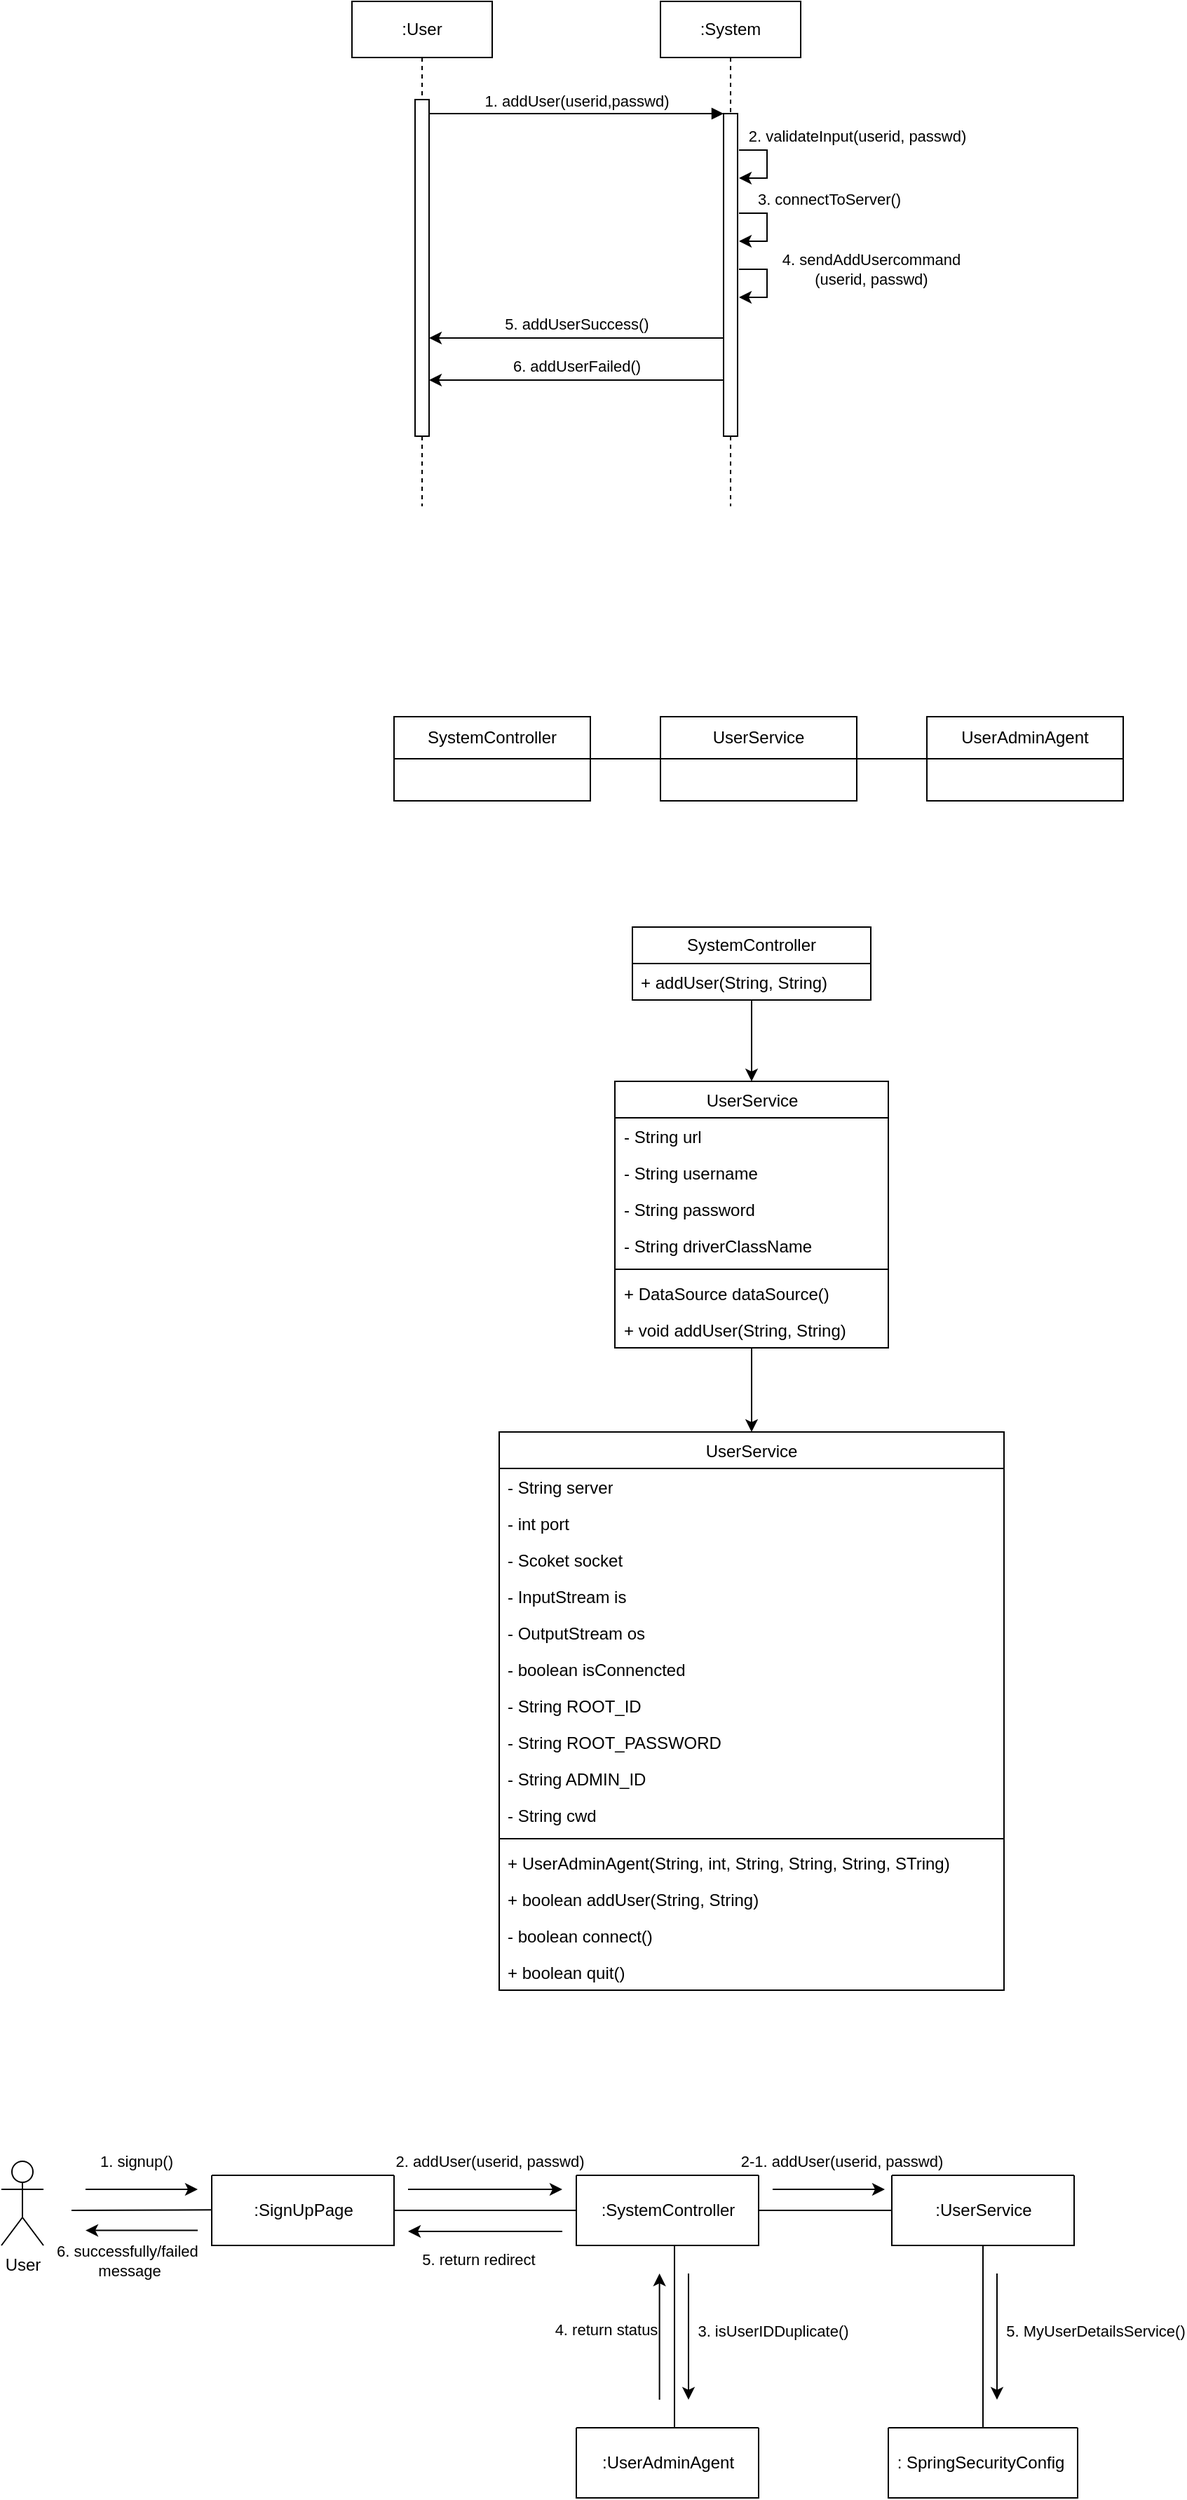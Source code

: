 <?xml version="1.0" encoding="UTF-8"?>
<!-- Do not edit this file with editors other than draw.io -->
<!DOCTYPE svg PUBLIC "-//W3C//DTD SVG 1.1//EN" "http://www.w3.org/Graphics/SVG/1.1/DTD/svg11.dtd">
<svg xmlns="http://www.w3.org/2000/svg" xmlns:xlink="http://www.w3.org/1999/xlink" version="1.1" width="845px" height="1781px" viewBox="-0.5 -0.5 845 1781" content="&lt;mxfile host=&quot;app.diagrams.net&quot; modified=&quot;2024-05-29T14:10:59.548Z&quot; agent=&quot;Mozilla/5.0 (Windows NT 10.0; Win64; x64) AppleWebKit/537.36 (KHTML, like Gecko) Chrome/125.0.0.0 Safari/537.36&quot; etag=&quot;_itIQUH182cVJPe5exQ5&quot; version=&quot;24.4.9&quot; type=&quot;device&quot;&gt;&#10;  &lt;diagram name=&quot;Page-1&quot; id=&quot;2YBvvXClWsGukQMizWep&quot;&gt;&#10;    &lt;mxGraphModel dx=&quot;1852&quot; dy=&quot;786&quot; grid=&quot;1&quot; gridSize=&quot;10&quot; guides=&quot;1&quot; tooltips=&quot;1&quot; connect=&quot;1&quot; arrows=&quot;1&quot; fold=&quot;1&quot; page=&quot;1&quot; pageScale=&quot;1&quot; pageWidth=&quot;850&quot; pageHeight=&quot;1100&quot; math=&quot;0&quot; shadow=&quot;0&quot;&gt;&#10;      &lt;root&gt;&#10;        &lt;mxCell id=&quot;0&quot; /&gt;&#10;        &lt;mxCell id=&quot;1&quot; parent=&quot;0&quot; /&gt;&#10;        &lt;mxCell id=&quot;aM9ryv3xv72pqoxQDRHE-1&quot; value=&quot;:User&quot; style=&quot;shape=umlLifeline;perimeter=lifelinePerimeter;whiteSpace=wrap;html=1;container=0;dropTarget=0;collapsible=0;recursiveResize=0;outlineConnect=0;portConstraint=eastwest;newEdgeStyle={&amp;quot;edgeStyle&amp;quot;:&amp;quot;elbowEdgeStyle&amp;quot;,&amp;quot;elbow&amp;quot;:&amp;quot;vertical&amp;quot;,&amp;quot;curved&amp;quot;:0,&amp;quot;rounded&amp;quot;:0};&quot; parent=&quot;1&quot; vertex=&quot;1&quot;&gt;&#10;          &lt;mxGeometry x=&quot;40&quot; y=&quot;40&quot; width=&quot;100&quot; height=&quot;360&quot; as=&quot;geometry&quot; /&gt;&#10;        &lt;/mxCell&gt;&#10;        &lt;mxCell id=&quot;aM9ryv3xv72pqoxQDRHE-2&quot; value=&quot;&quot; style=&quot;html=1;points=[];perimeter=orthogonalPerimeter;outlineConnect=0;targetShapes=umlLifeline;portConstraint=eastwest;newEdgeStyle={&amp;quot;edgeStyle&amp;quot;:&amp;quot;elbowEdgeStyle&amp;quot;,&amp;quot;elbow&amp;quot;:&amp;quot;vertical&amp;quot;,&amp;quot;curved&amp;quot;:0,&amp;quot;rounded&amp;quot;:0};&quot; parent=&quot;aM9ryv3xv72pqoxQDRHE-1&quot; vertex=&quot;1&quot;&gt;&#10;          &lt;mxGeometry x=&quot;45&quot; y=&quot;70&quot; width=&quot;10&quot; height=&quot;240&quot; as=&quot;geometry&quot; /&gt;&#10;        &lt;/mxCell&gt;&#10;        &lt;mxCell id=&quot;aM9ryv3xv72pqoxQDRHE-5&quot; value=&quot;:System&quot; style=&quot;shape=umlLifeline;perimeter=lifelinePerimeter;whiteSpace=wrap;html=1;container=0;dropTarget=0;collapsible=0;recursiveResize=0;outlineConnect=0;portConstraint=eastwest;newEdgeStyle={&amp;quot;edgeStyle&amp;quot;:&amp;quot;elbowEdgeStyle&amp;quot;,&amp;quot;elbow&amp;quot;:&amp;quot;vertical&amp;quot;,&amp;quot;curved&amp;quot;:0,&amp;quot;rounded&amp;quot;:0};&quot; parent=&quot;1&quot; vertex=&quot;1&quot;&gt;&#10;          &lt;mxGeometry x=&quot;260&quot; y=&quot;40&quot; width=&quot;100&quot; height=&quot;360&quot; as=&quot;geometry&quot; /&gt;&#10;        &lt;/mxCell&gt;&#10;        &lt;mxCell id=&quot;aM9ryv3xv72pqoxQDRHE-6&quot; value=&quot;&quot; style=&quot;html=1;points=[];perimeter=orthogonalPerimeter;outlineConnect=0;targetShapes=umlLifeline;portConstraint=eastwest;newEdgeStyle={&amp;quot;edgeStyle&amp;quot;:&amp;quot;elbowEdgeStyle&amp;quot;,&amp;quot;elbow&amp;quot;:&amp;quot;vertical&amp;quot;,&amp;quot;curved&amp;quot;:0,&amp;quot;rounded&amp;quot;:0};&quot; parent=&quot;aM9ryv3xv72pqoxQDRHE-5&quot; vertex=&quot;1&quot;&gt;&#10;          &lt;mxGeometry x=&quot;45&quot; y=&quot;80&quot; width=&quot;10&quot; height=&quot;230&quot; as=&quot;geometry&quot; /&gt;&#10;        &lt;/mxCell&gt;&#10;        &lt;mxCell id=&quot;aM9ryv3xv72pqoxQDRHE-7&quot; value=&quot;1. addUser(userid,passwd)&quot; style=&quot;html=1;verticalAlign=bottom;endArrow=block;edgeStyle=elbowEdgeStyle;elbow=vertical;curved=0;rounded=0;&quot; parent=&quot;1&quot; source=&quot;aM9ryv3xv72pqoxQDRHE-2&quot; target=&quot;aM9ryv3xv72pqoxQDRHE-6&quot; edge=&quot;1&quot;&gt;&#10;          &lt;mxGeometry relative=&quot;1&quot; as=&quot;geometry&quot;&gt;&#10;            &lt;mxPoint x=&quot;195&quot; y=&quot;130&quot; as=&quot;sourcePoint&quot; /&gt;&#10;            &lt;Array as=&quot;points&quot;&gt;&#10;              &lt;mxPoint x=&quot;180&quot; y=&quot;120&quot; /&gt;&#10;            &lt;/Array&gt;&#10;          &lt;/mxGeometry&gt;&#10;        &lt;/mxCell&gt;&#10;        &lt;mxCell id=&quot;ipKqxrMUzq7qY4XCZQEV-5&quot; value=&quot;&quot; style=&quot;endArrow=classic;html=1;rounded=0;&quot; edge=&quot;1&quot; parent=&quot;1&quot;&gt;&#10;          &lt;mxGeometry width=&quot;50&quot; height=&quot;50&quot; relative=&quot;1&quot; as=&quot;geometry&quot;&gt;&#10;            &lt;mxPoint x=&quot;316&quot; y=&quot;146&quot; as=&quot;sourcePoint&quot; /&gt;&#10;            &lt;mxPoint x=&quot;316&quot; y=&quot;166&quot; as=&quot;targetPoint&quot; /&gt;&#10;            &lt;Array as=&quot;points&quot;&gt;&#10;              &lt;mxPoint x=&quot;336&quot; y=&quot;146&quot; /&gt;&#10;              &lt;mxPoint x=&quot;336&quot; y=&quot;166&quot; /&gt;&#10;            &lt;/Array&gt;&#10;          &lt;/mxGeometry&gt;&#10;        &lt;/mxCell&gt;&#10;        &lt;mxCell id=&quot;ipKqxrMUzq7qY4XCZQEV-7&quot; value=&quot;2. validateInput(userid, passwd)&quot; style=&quot;edgeLabel;html=1;align=center;verticalAlign=middle;resizable=0;points=[];&quot; vertex=&quot;1&quot; connectable=&quot;0&quot; parent=&quot;ipKqxrMUzq7qY4XCZQEV-5&quot;&gt;&#10;          &lt;mxGeometry x=&quot;-0.186&quot; y=&quot;-2&quot; relative=&quot;1&quot; as=&quot;geometry&quot;&gt;&#10;            &lt;mxPoint x=&quot;66&quot; y=&quot;-15&quot; as=&quot;offset&quot; /&gt;&#10;          &lt;/mxGeometry&gt;&#10;        &lt;/mxCell&gt;&#10;        &lt;mxCell id=&quot;ipKqxrMUzq7qY4XCZQEV-18&quot; value=&quot;SystemController&quot; style=&quot;swimlane;fontStyle=0;childLayout=stackLayout;horizontal=1;startSize=30;horizontalStack=0;resizeParent=1;resizeParentMax=0;resizeLast=0;collapsible=1;marginBottom=0;whiteSpace=wrap;html=1;&quot; vertex=&quot;1&quot; parent=&quot;1&quot;&gt;&#10;          &lt;mxGeometry x=&quot;70&quot; y=&quot;550&quot; width=&quot;140&quot; height=&quot;60&quot; as=&quot;geometry&quot; /&gt;&#10;        &lt;/mxCell&gt;&#10;        &lt;mxCell id=&quot;ipKqxrMUzq7qY4XCZQEV-22&quot; value=&quot;UserService&quot; style=&quot;swimlane;fontStyle=0;childLayout=stackLayout;horizontal=1;startSize=30;horizontalStack=0;resizeParent=1;resizeParentMax=0;resizeLast=0;collapsible=1;marginBottom=0;whiteSpace=wrap;html=1;&quot; vertex=&quot;1&quot; parent=&quot;1&quot;&gt;&#10;          &lt;mxGeometry x=&quot;260&quot; y=&quot;550&quot; width=&quot;140&quot; height=&quot;60&quot; as=&quot;geometry&quot; /&gt;&#10;        &lt;/mxCell&gt;&#10;        &lt;mxCell id=&quot;ipKqxrMUzq7qY4XCZQEV-23&quot; value=&quot;UserAdminAgent&quot; style=&quot;swimlane;fontStyle=0;childLayout=stackLayout;horizontal=1;startSize=30;horizontalStack=0;resizeParent=1;resizeParentMax=0;resizeLast=0;collapsible=1;marginBottom=0;whiteSpace=wrap;html=1;&quot; vertex=&quot;1&quot; parent=&quot;1&quot;&gt;&#10;          &lt;mxGeometry x=&quot;450&quot; y=&quot;550&quot; width=&quot;140&quot; height=&quot;60&quot; as=&quot;geometry&quot; /&gt;&#10;        &lt;/mxCell&gt;&#10;        &lt;mxCell id=&quot;ipKqxrMUzq7qY4XCZQEV-24&quot; value=&quot;&quot; style=&quot;endArrow=none;html=1;rounded=0;exitX=1;exitY=0.5;exitDx=0;exitDy=0;entryX=0;entryY=0.5;entryDx=0;entryDy=0;&quot; edge=&quot;1&quot; parent=&quot;1&quot; source=&quot;ipKqxrMUzq7qY4XCZQEV-18&quot; target=&quot;ipKqxrMUzq7qY4XCZQEV-22&quot;&gt;&#10;          &lt;mxGeometry width=&quot;50&quot; height=&quot;50&quot; relative=&quot;1&quot; as=&quot;geometry&quot;&gt;&#10;            &lt;mxPoint x=&quot;280&quot; y=&quot;430&quot; as=&quot;sourcePoint&quot; /&gt;&#10;            &lt;mxPoint x=&quot;330&quot; y=&quot;380&quot; as=&quot;targetPoint&quot; /&gt;&#10;          &lt;/mxGeometry&gt;&#10;        &lt;/mxCell&gt;&#10;        &lt;mxCell id=&quot;ipKqxrMUzq7qY4XCZQEV-25&quot; value=&quot;&quot; style=&quot;endArrow=none;html=1;rounded=0;entryX=0;entryY=0.5;entryDx=0;entryDy=0;exitX=1;exitY=0.5;exitDx=0;exitDy=0;&quot; edge=&quot;1&quot; parent=&quot;1&quot; source=&quot;ipKqxrMUzq7qY4XCZQEV-22&quot; target=&quot;ipKqxrMUzq7qY4XCZQEV-23&quot;&gt;&#10;          &lt;mxGeometry width=&quot;50&quot; height=&quot;50&quot; relative=&quot;1&quot; as=&quot;geometry&quot;&gt;&#10;            &lt;mxPoint x=&quot;280&quot; y=&quot;430&quot; as=&quot;sourcePoint&quot; /&gt;&#10;            &lt;mxPoint x=&quot;330&quot; y=&quot;380&quot; as=&quot;targetPoint&quot; /&gt;&#10;          &lt;/mxGeometry&gt;&#10;        &lt;/mxCell&gt;&#10;        &lt;mxCell id=&quot;ipKqxrMUzq7qY4XCZQEV-49&quot; style=&quot;edgeStyle=orthogonalEdgeStyle;rounded=0;orthogonalLoop=1;jettySize=auto;html=1;&quot; edge=&quot;1&quot; parent=&quot;1&quot; source=&quot;ipKqxrMUzq7qY4XCZQEV-30&quot; target=&quot;ipKqxrMUzq7qY4XCZQEV-41&quot;&gt;&#10;          &lt;mxGeometry relative=&quot;1&quot; as=&quot;geometry&quot; /&gt;&#10;        &lt;/mxCell&gt;&#10;        &lt;mxCell id=&quot;ipKqxrMUzq7qY4XCZQEV-30&quot; value=&quot;SystemController&quot; style=&quot;swimlane;fontStyle=0;childLayout=stackLayout;horizontal=1;startSize=26;fillColor=none;horizontalStack=0;resizeParent=1;resizeParentMax=0;resizeLast=0;collapsible=1;marginBottom=0;whiteSpace=wrap;html=1;&quot; vertex=&quot;1&quot; parent=&quot;1&quot;&gt;&#10;          &lt;mxGeometry x=&quot;240&quot; y=&quot;700&quot; width=&quot;170&quot; height=&quot;52&quot; as=&quot;geometry&quot; /&gt;&#10;        &lt;/mxCell&gt;&#10;        &lt;mxCell id=&quot;ipKqxrMUzq7qY4XCZQEV-31&quot; value=&quot;+ addUser(String, String)&quot; style=&quot;text;strokeColor=none;fillColor=none;align=left;verticalAlign=top;spacingLeft=4;spacingRight=4;overflow=hidden;rotatable=0;points=[[0,0.5],[1,0.5]];portConstraint=eastwest;whiteSpace=wrap;html=1;&quot; vertex=&quot;1&quot; parent=&quot;ipKqxrMUzq7qY4XCZQEV-30&quot;&gt;&#10;          &lt;mxGeometry y=&quot;26&quot; width=&quot;170&quot; height=&quot;26&quot; as=&quot;geometry&quot; /&gt;&#10;        &lt;/mxCell&gt;&#10;        &lt;mxCell id=&quot;ipKqxrMUzq7qY4XCZQEV-68&quot; style=&quot;edgeStyle=orthogonalEdgeStyle;rounded=0;orthogonalLoop=1;jettySize=auto;html=1;&quot; edge=&quot;1&quot; parent=&quot;1&quot; source=&quot;ipKqxrMUzq7qY4XCZQEV-41&quot; target=&quot;ipKqxrMUzq7qY4XCZQEV-50&quot;&gt;&#10;          &lt;mxGeometry relative=&quot;1&quot; as=&quot;geometry&quot; /&gt;&#10;        &lt;/mxCell&gt;&#10;        &lt;mxCell id=&quot;ipKqxrMUzq7qY4XCZQEV-41&quot; value=&quot;&amp;lt;span style=&amp;quot;font-weight: normal;&amp;quot;&amp;gt;UserService&amp;lt;/span&amp;gt;&quot; style=&quot;swimlane;fontStyle=1;align=center;verticalAlign=top;childLayout=stackLayout;horizontal=1;startSize=26;horizontalStack=0;resizeParent=1;resizeParentMax=0;resizeLast=0;collapsible=1;marginBottom=0;whiteSpace=wrap;html=1;&quot; vertex=&quot;1&quot; parent=&quot;1&quot;&gt;&#10;          &lt;mxGeometry x=&quot;227.5&quot; y=&quot;810&quot; width=&quot;195&quot; height=&quot;190&quot; as=&quot;geometry&quot; /&gt;&#10;        &lt;/mxCell&gt;&#10;        &lt;mxCell id=&quot;ipKqxrMUzq7qY4XCZQEV-42&quot; value=&quot;- String url&quot; style=&quot;text;strokeColor=none;fillColor=none;align=left;verticalAlign=top;spacingLeft=4;spacingRight=4;overflow=hidden;rotatable=0;points=[[0,0.5],[1,0.5]];portConstraint=eastwest;whiteSpace=wrap;html=1;&quot; vertex=&quot;1&quot; parent=&quot;ipKqxrMUzq7qY4XCZQEV-41&quot;&gt;&#10;          &lt;mxGeometry y=&quot;26&quot; width=&quot;195&quot; height=&quot;26&quot; as=&quot;geometry&quot; /&gt;&#10;        &lt;/mxCell&gt;&#10;        &lt;mxCell id=&quot;ipKqxrMUzq7qY4XCZQEV-45&quot; value=&quot;- String username&quot; style=&quot;text;strokeColor=none;fillColor=none;align=left;verticalAlign=top;spacingLeft=4;spacingRight=4;overflow=hidden;rotatable=0;points=[[0,0.5],[1,0.5]];portConstraint=eastwest;whiteSpace=wrap;html=1;&quot; vertex=&quot;1&quot; parent=&quot;ipKqxrMUzq7qY4XCZQEV-41&quot;&gt;&#10;          &lt;mxGeometry y=&quot;52&quot; width=&quot;195&quot; height=&quot;26&quot; as=&quot;geometry&quot; /&gt;&#10;        &lt;/mxCell&gt;&#10;        &lt;mxCell id=&quot;ipKqxrMUzq7qY4XCZQEV-47&quot; value=&quot;- String password&quot; style=&quot;text;strokeColor=none;fillColor=none;align=left;verticalAlign=top;spacingLeft=4;spacingRight=4;overflow=hidden;rotatable=0;points=[[0,0.5],[1,0.5]];portConstraint=eastwest;whiteSpace=wrap;html=1;&quot; vertex=&quot;1&quot; parent=&quot;ipKqxrMUzq7qY4XCZQEV-41&quot;&gt;&#10;          &lt;mxGeometry y=&quot;78&quot; width=&quot;195&quot; height=&quot;26&quot; as=&quot;geometry&quot; /&gt;&#10;        &lt;/mxCell&gt;&#10;        &lt;mxCell id=&quot;ipKqxrMUzq7qY4XCZQEV-46&quot; value=&quot;- String driverClassName&quot; style=&quot;text;strokeColor=none;fillColor=none;align=left;verticalAlign=top;spacingLeft=4;spacingRight=4;overflow=hidden;rotatable=0;points=[[0,0.5],[1,0.5]];portConstraint=eastwest;whiteSpace=wrap;html=1;&quot; vertex=&quot;1&quot; parent=&quot;ipKqxrMUzq7qY4XCZQEV-41&quot;&gt;&#10;          &lt;mxGeometry y=&quot;104&quot; width=&quot;195&quot; height=&quot;26&quot; as=&quot;geometry&quot; /&gt;&#10;        &lt;/mxCell&gt;&#10;        &lt;mxCell id=&quot;ipKqxrMUzq7qY4XCZQEV-43&quot; value=&quot;&quot; style=&quot;line;strokeWidth=1;fillColor=none;align=left;verticalAlign=middle;spacingTop=-1;spacingLeft=3;spacingRight=3;rotatable=0;labelPosition=right;points=[];portConstraint=eastwest;strokeColor=inherit;&quot; vertex=&quot;1&quot; parent=&quot;ipKqxrMUzq7qY4XCZQEV-41&quot;&gt;&#10;          &lt;mxGeometry y=&quot;130&quot; width=&quot;195&quot; height=&quot;8&quot; as=&quot;geometry&quot; /&gt;&#10;        &lt;/mxCell&gt;&#10;        &lt;mxCell id=&quot;ipKqxrMUzq7qY4XCZQEV-44&quot; value=&quot;+ DataSource dataSource()&quot; style=&quot;text;strokeColor=none;fillColor=none;align=left;verticalAlign=top;spacingLeft=4;spacingRight=4;overflow=hidden;rotatable=0;points=[[0,0.5],[1,0.5]];portConstraint=eastwest;whiteSpace=wrap;html=1;&quot; vertex=&quot;1&quot; parent=&quot;ipKqxrMUzq7qY4XCZQEV-41&quot;&gt;&#10;          &lt;mxGeometry y=&quot;138&quot; width=&quot;195&quot; height=&quot;26&quot; as=&quot;geometry&quot; /&gt;&#10;        &lt;/mxCell&gt;&#10;        &lt;mxCell id=&quot;ipKqxrMUzq7qY4XCZQEV-48&quot; value=&quot;+ void addUser(String, String)&quot; style=&quot;text;strokeColor=none;fillColor=none;align=left;verticalAlign=top;spacingLeft=4;spacingRight=4;overflow=hidden;rotatable=0;points=[[0,0.5],[1,0.5]];portConstraint=eastwest;whiteSpace=wrap;html=1;&quot; vertex=&quot;1&quot; parent=&quot;ipKqxrMUzq7qY4XCZQEV-41&quot;&gt;&#10;          &lt;mxGeometry y=&quot;164&quot; width=&quot;195&quot; height=&quot;26&quot; as=&quot;geometry&quot; /&gt;&#10;        &lt;/mxCell&gt;&#10;        &lt;mxCell id=&quot;ipKqxrMUzq7qY4XCZQEV-50&quot; value=&quot;&amp;lt;span style=&amp;quot;font-weight: normal;&amp;quot;&amp;gt;UserService&amp;lt;/span&amp;gt;&quot; style=&quot;swimlane;fontStyle=1;align=center;verticalAlign=top;childLayout=stackLayout;horizontal=1;startSize=26;horizontalStack=0;resizeParent=1;resizeParentMax=0;resizeLast=0;collapsible=1;marginBottom=0;whiteSpace=wrap;html=1;&quot; vertex=&quot;1&quot; parent=&quot;1&quot;&gt;&#10;          &lt;mxGeometry x=&quot;145&quot; y=&quot;1060&quot; width=&quot;360&quot; height=&quot;398&quot; as=&quot;geometry&quot; /&gt;&#10;        &lt;/mxCell&gt;&#10;        &lt;mxCell id=&quot;ipKqxrMUzq7qY4XCZQEV-51&quot; value=&quot;- String server&quot; style=&quot;text;strokeColor=none;fillColor=none;align=left;verticalAlign=top;spacingLeft=4;spacingRight=4;overflow=hidden;rotatable=0;points=[[0,0.5],[1,0.5]];portConstraint=eastwest;whiteSpace=wrap;html=1;&quot; vertex=&quot;1&quot; parent=&quot;ipKqxrMUzq7qY4XCZQEV-50&quot;&gt;&#10;          &lt;mxGeometry y=&quot;26&quot; width=&quot;360&quot; height=&quot;26&quot; as=&quot;geometry&quot; /&gt;&#10;        &lt;/mxCell&gt;&#10;        &lt;mxCell id=&quot;ipKqxrMUzq7qY4XCZQEV-52&quot; value=&quot;- int port&quot; style=&quot;text;strokeColor=none;fillColor=none;align=left;verticalAlign=top;spacingLeft=4;spacingRight=4;overflow=hidden;rotatable=0;points=[[0,0.5],[1,0.5]];portConstraint=eastwest;whiteSpace=wrap;html=1;&quot; vertex=&quot;1&quot; parent=&quot;ipKqxrMUzq7qY4XCZQEV-50&quot;&gt;&#10;          &lt;mxGeometry y=&quot;52&quot; width=&quot;360&quot; height=&quot;26&quot; as=&quot;geometry&quot; /&gt;&#10;        &lt;/mxCell&gt;&#10;        &lt;mxCell id=&quot;ipKqxrMUzq7qY4XCZQEV-53&quot; value=&quot;- Scoket socket&quot; style=&quot;text;strokeColor=none;fillColor=none;align=left;verticalAlign=top;spacingLeft=4;spacingRight=4;overflow=hidden;rotatable=0;points=[[0,0.5],[1,0.5]];portConstraint=eastwest;whiteSpace=wrap;html=1;&quot; vertex=&quot;1&quot; parent=&quot;ipKqxrMUzq7qY4XCZQEV-50&quot;&gt;&#10;          &lt;mxGeometry y=&quot;78&quot; width=&quot;360&quot; height=&quot;26&quot; as=&quot;geometry&quot; /&gt;&#10;        &lt;/mxCell&gt;&#10;        &lt;mxCell id=&quot;ipKqxrMUzq7qY4XCZQEV-58&quot; value=&quot;- InputStream is&quot; style=&quot;text;strokeColor=none;fillColor=none;align=left;verticalAlign=top;spacingLeft=4;spacingRight=4;overflow=hidden;rotatable=0;points=[[0,0.5],[1,0.5]];portConstraint=eastwest;whiteSpace=wrap;html=1;&quot; vertex=&quot;1&quot; parent=&quot;ipKqxrMUzq7qY4XCZQEV-50&quot;&gt;&#10;          &lt;mxGeometry y=&quot;104&quot; width=&quot;360&quot; height=&quot;26&quot; as=&quot;geometry&quot; /&gt;&#10;        &lt;/mxCell&gt;&#10;        &lt;mxCell id=&quot;ipKqxrMUzq7qY4XCZQEV-63&quot; value=&quot;- OutputStream os&quot; style=&quot;text;strokeColor=none;fillColor=none;align=left;verticalAlign=top;spacingLeft=4;spacingRight=4;overflow=hidden;rotatable=0;points=[[0,0.5],[1,0.5]];portConstraint=eastwest;whiteSpace=wrap;html=1;&quot; vertex=&quot;1&quot; parent=&quot;ipKqxrMUzq7qY4XCZQEV-50&quot;&gt;&#10;          &lt;mxGeometry y=&quot;130&quot; width=&quot;360&quot; height=&quot;26&quot; as=&quot;geometry&quot; /&gt;&#10;        &lt;/mxCell&gt;&#10;        &lt;mxCell id=&quot;ipKqxrMUzq7qY4XCZQEV-62&quot; value=&quot;- boolean isConnencted&quot; style=&quot;text;strokeColor=none;fillColor=none;align=left;verticalAlign=top;spacingLeft=4;spacingRight=4;overflow=hidden;rotatable=0;points=[[0,0.5],[1,0.5]];portConstraint=eastwest;whiteSpace=wrap;html=1;&quot; vertex=&quot;1&quot; parent=&quot;ipKqxrMUzq7qY4XCZQEV-50&quot;&gt;&#10;          &lt;mxGeometry y=&quot;156&quot; width=&quot;360&quot; height=&quot;26&quot; as=&quot;geometry&quot; /&gt;&#10;        &lt;/mxCell&gt;&#10;        &lt;mxCell id=&quot;ipKqxrMUzq7qY4XCZQEV-65&quot; value=&quot;- String ROOT_ID&quot; style=&quot;text;strokeColor=none;fillColor=none;align=left;verticalAlign=top;spacingLeft=4;spacingRight=4;overflow=hidden;rotatable=0;points=[[0,0.5],[1,0.5]];portConstraint=eastwest;whiteSpace=wrap;html=1;&quot; vertex=&quot;1&quot; parent=&quot;ipKqxrMUzq7qY4XCZQEV-50&quot;&gt;&#10;          &lt;mxGeometry y=&quot;182&quot; width=&quot;360&quot; height=&quot;26&quot; as=&quot;geometry&quot; /&gt;&#10;        &lt;/mxCell&gt;&#10;        &lt;mxCell id=&quot;ipKqxrMUzq7qY4XCZQEV-64&quot; value=&quot;- String ROOT_PASSWORD&quot; style=&quot;text;strokeColor=none;fillColor=none;align=left;verticalAlign=top;spacingLeft=4;spacingRight=4;overflow=hidden;rotatable=0;points=[[0,0.5],[1,0.5]];portConstraint=eastwest;whiteSpace=wrap;html=1;&quot; vertex=&quot;1&quot; parent=&quot;ipKqxrMUzq7qY4XCZQEV-50&quot;&gt;&#10;          &lt;mxGeometry y=&quot;208&quot; width=&quot;360&quot; height=&quot;26&quot; as=&quot;geometry&quot; /&gt;&#10;        &lt;/mxCell&gt;&#10;        &lt;mxCell id=&quot;ipKqxrMUzq7qY4XCZQEV-60&quot; value=&quot;- String ADMIN_ID&quot; style=&quot;text;strokeColor=none;fillColor=none;align=left;verticalAlign=top;spacingLeft=4;spacingRight=4;overflow=hidden;rotatable=0;points=[[0,0.5],[1,0.5]];portConstraint=eastwest;whiteSpace=wrap;html=1;&quot; vertex=&quot;1&quot; parent=&quot;ipKqxrMUzq7qY4XCZQEV-50&quot;&gt;&#10;          &lt;mxGeometry y=&quot;234&quot; width=&quot;360&quot; height=&quot;26&quot; as=&quot;geometry&quot; /&gt;&#10;        &lt;/mxCell&gt;&#10;        &lt;mxCell id=&quot;ipKqxrMUzq7qY4XCZQEV-54&quot; value=&quot;- String cwd&quot; style=&quot;text;strokeColor=none;fillColor=none;align=left;verticalAlign=top;spacingLeft=4;spacingRight=4;overflow=hidden;rotatable=0;points=[[0,0.5],[1,0.5]];portConstraint=eastwest;whiteSpace=wrap;html=1;&quot; vertex=&quot;1&quot; parent=&quot;ipKqxrMUzq7qY4XCZQEV-50&quot;&gt;&#10;          &lt;mxGeometry y=&quot;260&quot; width=&quot;360&quot; height=&quot;26&quot; as=&quot;geometry&quot; /&gt;&#10;        &lt;/mxCell&gt;&#10;        &lt;mxCell id=&quot;ipKqxrMUzq7qY4XCZQEV-55&quot; value=&quot;&quot; style=&quot;line;strokeWidth=1;fillColor=none;align=left;verticalAlign=middle;spacingTop=-1;spacingLeft=3;spacingRight=3;rotatable=0;labelPosition=right;points=[];portConstraint=eastwest;strokeColor=inherit;&quot; vertex=&quot;1&quot; parent=&quot;ipKqxrMUzq7qY4XCZQEV-50&quot;&gt;&#10;          &lt;mxGeometry y=&quot;286&quot; width=&quot;360&quot; height=&quot;8&quot; as=&quot;geometry&quot; /&gt;&#10;        &lt;/mxCell&gt;&#10;        &lt;mxCell id=&quot;ipKqxrMUzq7qY4XCZQEV-56&quot; value=&quot;+ UserAdminAgent(String, int, String, String, String, STring)&quot; style=&quot;text;strokeColor=none;fillColor=none;align=left;verticalAlign=top;spacingLeft=4;spacingRight=4;overflow=hidden;rotatable=0;points=[[0,0.5],[1,0.5]];portConstraint=eastwest;whiteSpace=wrap;html=1;&quot; vertex=&quot;1&quot; parent=&quot;ipKqxrMUzq7qY4XCZQEV-50&quot;&gt;&#10;          &lt;mxGeometry y=&quot;294&quot; width=&quot;360&quot; height=&quot;26&quot; as=&quot;geometry&quot; /&gt;&#10;        &lt;/mxCell&gt;&#10;        &lt;mxCell id=&quot;ipKqxrMUzq7qY4XCZQEV-66&quot; value=&quot;+ boolean addUser(String, String)&quot; style=&quot;text;strokeColor=none;fillColor=none;align=left;verticalAlign=top;spacingLeft=4;spacingRight=4;overflow=hidden;rotatable=0;points=[[0,0.5],[1,0.5]];portConstraint=eastwest;whiteSpace=wrap;html=1;&quot; vertex=&quot;1&quot; parent=&quot;ipKqxrMUzq7qY4XCZQEV-50&quot;&gt;&#10;          &lt;mxGeometry y=&quot;320&quot; width=&quot;360&quot; height=&quot;26&quot; as=&quot;geometry&quot; /&gt;&#10;        &lt;/mxCell&gt;&#10;        &lt;mxCell id=&quot;ipKqxrMUzq7qY4XCZQEV-67&quot; value=&quot;- boolean connect()&quot; style=&quot;text;strokeColor=none;fillColor=none;align=left;verticalAlign=top;spacingLeft=4;spacingRight=4;overflow=hidden;rotatable=0;points=[[0,0.5],[1,0.5]];portConstraint=eastwest;whiteSpace=wrap;html=1;&quot; vertex=&quot;1&quot; parent=&quot;ipKqxrMUzq7qY4XCZQEV-50&quot;&gt;&#10;          &lt;mxGeometry y=&quot;346&quot; width=&quot;360&quot; height=&quot;26&quot; as=&quot;geometry&quot; /&gt;&#10;        &lt;/mxCell&gt;&#10;        &lt;mxCell id=&quot;ipKqxrMUzq7qY4XCZQEV-57&quot; value=&quot;+ boolean quit()&quot; style=&quot;text;strokeColor=none;fillColor=none;align=left;verticalAlign=top;spacingLeft=4;spacingRight=4;overflow=hidden;rotatable=0;points=[[0,0.5],[1,0.5]];portConstraint=eastwest;whiteSpace=wrap;html=1;&quot; vertex=&quot;1&quot; parent=&quot;ipKqxrMUzq7qY4XCZQEV-50&quot;&gt;&#10;          &lt;mxGeometry y=&quot;372&quot; width=&quot;360&quot; height=&quot;26&quot; as=&quot;geometry&quot; /&gt;&#10;        &lt;/mxCell&gt;&#10;        &lt;mxCell id=&quot;ipKqxrMUzq7qY4XCZQEV-69&quot; value=&quot;&quot; style=&quot;endArrow=classic;html=1;rounded=0;&quot; edge=&quot;1&quot; parent=&quot;1&quot;&gt;&#10;          &lt;mxGeometry width=&quot;50&quot; height=&quot;50&quot; relative=&quot;1&quot; as=&quot;geometry&quot;&gt;&#10;            &lt;mxPoint x=&quot;316&quot; y=&quot;191&quot; as=&quot;sourcePoint&quot; /&gt;&#10;            &lt;mxPoint x=&quot;316&quot; y=&quot;211&quot; as=&quot;targetPoint&quot; /&gt;&#10;            &lt;Array as=&quot;points&quot;&gt;&#10;              &lt;mxPoint x=&quot;336&quot; y=&quot;191&quot; /&gt;&#10;              &lt;mxPoint x=&quot;336&quot; y=&quot;211&quot; /&gt;&#10;            &lt;/Array&gt;&#10;          &lt;/mxGeometry&gt;&#10;        &lt;/mxCell&gt;&#10;        &lt;mxCell id=&quot;ipKqxrMUzq7qY4XCZQEV-70&quot; value=&quot;3. connectToServer()&quot; style=&quot;edgeLabel;html=1;align=center;verticalAlign=middle;resizable=0;points=[];&quot; vertex=&quot;1&quot; connectable=&quot;0&quot; parent=&quot;ipKqxrMUzq7qY4XCZQEV-69&quot;&gt;&#10;          &lt;mxGeometry x=&quot;-0.186&quot; y=&quot;-2&quot; relative=&quot;1&quot; as=&quot;geometry&quot;&gt;&#10;            &lt;mxPoint x=&quot;46&quot; y=&quot;-15&quot; as=&quot;offset&quot; /&gt;&#10;          &lt;/mxGeometry&gt;&#10;        &lt;/mxCell&gt;&#10;        &lt;mxCell id=&quot;ipKqxrMUzq7qY4XCZQEV-71&quot; value=&quot;&quot; style=&quot;endArrow=classic;html=1;rounded=0;&quot; edge=&quot;1&quot; parent=&quot;1&quot;&gt;&#10;          &lt;mxGeometry width=&quot;50&quot; height=&quot;50&quot; relative=&quot;1&quot; as=&quot;geometry&quot;&gt;&#10;            &lt;mxPoint x=&quot;316&quot; y=&quot;231&quot; as=&quot;sourcePoint&quot; /&gt;&#10;            &lt;mxPoint x=&quot;316&quot; y=&quot;251&quot; as=&quot;targetPoint&quot; /&gt;&#10;            &lt;Array as=&quot;points&quot;&gt;&#10;              &lt;mxPoint x=&quot;336&quot; y=&quot;231&quot; /&gt;&#10;              &lt;mxPoint x=&quot;336&quot; y=&quot;251&quot; /&gt;&#10;            &lt;/Array&gt;&#10;          &lt;/mxGeometry&gt;&#10;        &lt;/mxCell&gt;&#10;        &lt;mxCell id=&quot;ipKqxrMUzq7qY4XCZQEV-72&quot; value=&quot;4. sendAddUsercommand&amp;lt;div&amp;gt;(userid, passwd)&amp;lt;/div&amp;gt;&quot; style=&quot;edgeLabel;html=1;align=center;verticalAlign=middle;resizable=0;points=[];&quot; vertex=&quot;1&quot; connectable=&quot;0&quot; parent=&quot;ipKqxrMUzq7qY4XCZQEV-71&quot;&gt;&#10;          &lt;mxGeometry x=&quot;-0.186&quot; y=&quot;-2&quot; relative=&quot;1&quot; as=&quot;geometry&quot;&gt;&#10;            &lt;mxPoint x=&quot;76&quot; y=&quot;-5&quot; as=&quot;offset&quot; /&gt;&#10;          &lt;/mxGeometry&gt;&#10;        &lt;/mxCell&gt;&#10;        &lt;mxCell id=&quot;ipKqxrMUzq7qY4XCZQEV-73&quot; value=&quot;&quot; style=&quot;endArrow=classic;html=1;rounded=0;&quot; edge=&quot;1&quot; parent=&quot;1&quot;&gt;&#10;          &lt;mxGeometry width=&quot;50&quot; height=&quot;50&quot; relative=&quot;1&quot; as=&quot;geometry&quot;&gt;&#10;            &lt;mxPoint x=&quot;305.0&quot; y=&quot;280&quot; as=&quot;sourcePoint&quot; /&gt;&#10;            &lt;mxPoint x=&quot;95&quot; y=&quot;280&quot; as=&quot;targetPoint&quot; /&gt;&#10;          &lt;/mxGeometry&gt;&#10;        &lt;/mxCell&gt;&#10;        &lt;mxCell id=&quot;ipKqxrMUzq7qY4XCZQEV-74&quot; value=&quot;5. addUserSuccess()&quot; style=&quot;edgeLabel;html=1;align=center;verticalAlign=middle;resizable=0;points=[];&quot; vertex=&quot;1&quot; connectable=&quot;0&quot; parent=&quot;ipKqxrMUzq7qY4XCZQEV-73&quot;&gt;&#10;          &lt;mxGeometry x=&quot;-0.153&quot; relative=&quot;1&quot; as=&quot;geometry&quot;&gt;&#10;            &lt;mxPoint x=&quot;-16&quot; y=&quot;-10&quot; as=&quot;offset&quot; /&gt;&#10;          &lt;/mxGeometry&gt;&#10;        &lt;/mxCell&gt;&#10;        &lt;mxCell id=&quot;ipKqxrMUzq7qY4XCZQEV-75&quot; value=&quot;&quot; style=&quot;endArrow=classic;html=1;rounded=0;&quot; edge=&quot;1&quot; parent=&quot;1&quot;&gt;&#10;          &lt;mxGeometry width=&quot;50&quot; height=&quot;50&quot; relative=&quot;1&quot; as=&quot;geometry&quot;&gt;&#10;            &lt;mxPoint x=&quot;305.0&quot; y=&quot;310&quot; as=&quot;sourcePoint&quot; /&gt;&#10;            &lt;mxPoint x=&quot;95&quot; y=&quot;310&quot; as=&quot;targetPoint&quot; /&gt;&#10;          &lt;/mxGeometry&gt;&#10;        &lt;/mxCell&gt;&#10;        &lt;mxCell id=&quot;ipKqxrMUzq7qY4XCZQEV-76&quot; value=&quot;6. addUserFailed()&quot; style=&quot;edgeLabel;html=1;align=center;verticalAlign=middle;resizable=0;points=[];&quot; vertex=&quot;1&quot; connectable=&quot;0&quot; parent=&quot;ipKqxrMUzq7qY4XCZQEV-75&quot;&gt;&#10;          &lt;mxGeometry x=&quot;-0.153&quot; relative=&quot;1&quot; as=&quot;geometry&quot;&gt;&#10;            &lt;mxPoint x=&quot;-16&quot; y=&quot;-10&quot; as=&quot;offset&quot; /&gt;&#10;          &lt;/mxGeometry&gt;&#10;        &lt;/mxCell&gt;&#10;        &lt;mxCell id=&quot;ipKqxrMUzq7qY4XCZQEV-77&quot; value=&quot;User&quot; style=&quot;shape=umlActor;verticalLabelPosition=bottom;verticalAlign=top;html=1;outlineConnect=0;&quot; vertex=&quot;1&quot; parent=&quot;1&quot;&gt;&#10;          &lt;mxGeometry x=&quot;-210&quot; y=&quot;1580&quot; width=&quot;30&quot; height=&quot;60&quot; as=&quot;geometry&quot; /&gt;&#10;        &lt;/mxCell&gt;&#10;        &lt;mxCell id=&quot;ipKqxrMUzq7qY4XCZQEV-78&quot; value=&quot;&quot; style=&quot;endArrow=classic;html=1;rounded=0;&quot; edge=&quot;1&quot; parent=&quot;1&quot;&gt;&#10;          &lt;mxGeometry width=&quot;50&quot; height=&quot;50&quot; relative=&quot;1&quot; as=&quot;geometry&quot;&gt;&#10;            &lt;mxPoint x=&quot;80&quot; y=&quot;1600&quot; as=&quot;sourcePoint&quot; /&gt;&#10;            &lt;mxPoint x=&quot;190&quot; y=&quot;1600&quot; as=&quot;targetPoint&quot; /&gt;&#10;          &lt;/mxGeometry&gt;&#10;        &lt;/mxCell&gt;&#10;        &lt;mxCell id=&quot;ipKqxrMUzq7qY4XCZQEV-87&quot; value=&quot;2. addUser(userid, passwd)&quot; style=&quot;edgeLabel;html=1;align=center;verticalAlign=middle;resizable=0;points=[];&quot; vertex=&quot;1&quot; connectable=&quot;0&quot; parent=&quot;ipKqxrMUzq7qY4XCZQEV-78&quot;&gt;&#10;          &lt;mxGeometry x=&quot;-0.423&quot; y=&quot;-2&quot; relative=&quot;1&quot; as=&quot;geometry&quot;&gt;&#10;            &lt;mxPoint x=&quot;26&quot; y=&quot;-22&quot; as=&quot;offset&quot; /&gt;&#10;          &lt;/mxGeometry&gt;&#10;        &lt;/mxCell&gt;&#10;        &lt;mxCell id=&quot;ipKqxrMUzq7qY4XCZQEV-79&quot; value=&quot;&quot; style=&quot;swimlane;startSize=0;&quot; vertex=&quot;1&quot; parent=&quot;1&quot;&gt;&#10;          &lt;mxGeometry x=&quot;200&quot; y=&quot;1590&quot; width=&quot;130&quot; height=&quot;50&quot; as=&quot;geometry&quot; /&gt;&#10;        &lt;/mxCell&gt;&#10;        &lt;mxCell id=&quot;ipKqxrMUzq7qY4XCZQEV-80&quot; value=&quot;:SystemController&quot; style=&quot;text;html=1;align=center;verticalAlign=middle;resizable=0;points=[];autosize=1;strokeColor=none;fillColor=none;&quot; vertex=&quot;1&quot; parent=&quot;ipKqxrMUzq7qY4XCZQEV-79&quot;&gt;&#10;          &lt;mxGeometry x=&quot;5&quot; y=&quot;10&quot; width=&quot;120&quot; height=&quot;30&quot; as=&quot;geometry&quot; /&gt;&#10;        &lt;/mxCell&gt;&#10;        &lt;mxCell id=&quot;ipKqxrMUzq7qY4XCZQEV-81&quot; value=&quot;&quot; style=&quot;swimlane;startSize=0;&quot; vertex=&quot;1&quot; parent=&quot;1&quot;&gt;&#10;          &lt;mxGeometry x=&quot;425&quot; y=&quot;1590&quot; width=&quot;130&quot; height=&quot;50&quot; as=&quot;geometry&quot; /&gt;&#10;        &lt;/mxCell&gt;&#10;        &lt;mxCell id=&quot;ipKqxrMUzq7qY4XCZQEV-82&quot; value=&quot;:UserService&quot; style=&quot;text;html=1;align=center;verticalAlign=middle;resizable=0;points=[];autosize=1;strokeColor=none;fillColor=none;&quot; vertex=&quot;1&quot; parent=&quot;ipKqxrMUzq7qY4XCZQEV-81&quot;&gt;&#10;          &lt;mxGeometry x=&quot;20&quot; y=&quot;10&quot; width=&quot;90&quot; height=&quot;30&quot; as=&quot;geometry&quot; /&gt;&#10;        &lt;/mxCell&gt;&#10;        &lt;mxCell id=&quot;ipKqxrMUzq7qY4XCZQEV-83&quot; value=&quot;&quot; style=&quot;swimlane;startSize=0;&quot; vertex=&quot;1&quot; parent=&quot;1&quot;&gt;&#10;          &lt;mxGeometry x=&quot;200&quot; y=&quot;1770&quot; width=&quot;130&quot; height=&quot;50&quot; as=&quot;geometry&quot; /&gt;&#10;        &lt;/mxCell&gt;&#10;        &lt;mxCell id=&quot;ipKqxrMUzq7qY4XCZQEV-84&quot; value=&quot;:UserAdminAgent&quot; style=&quot;text;html=1;align=center;verticalAlign=middle;resizable=0;points=[];autosize=1;strokeColor=none;fillColor=none;&quot; vertex=&quot;1&quot; parent=&quot;ipKqxrMUzq7qY4XCZQEV-83&quot;&gt;&#10;          &lt;mxGeometry x=&quot;5&quot; y=&quot;10&quot; width=&quot;120&quot; height=&quot;30&quot; as=&quot;geometry&quot; /&gt;&#10;        &lt;/mxCell&gt;&#10;        &lt;mxCell id=&quot;ipKqxrMUzq7qY4XCZQEV-85&quot; value=&quot;&quot; style=&quot;endArrow=none;html=1;rounded=0;entryX=0;entryY=0.5;entryDx=0;entryDy=0;&quot; edge=&quot;1&quot; parent=&quot;1&quot; target=&quot;ipKqxrMUzq7qY4XCZQEV-79&quot;&gt;&#10;          &lt;mxGeometry width=&quot;50&quot; height=&quot;50&quot; relative=&quot;1&quot; as=&quot;geometry&quot;&gt;&#10;            &lt;mxPoint x=&quot;70&quot; y=&quot;1615&quot; as=&quot;sourcePoint&quot; /&gt;&#10;            &lt;mxPoint x=&quot;350&quot; y=&quot;1710&quot; as=&quot;targetPoint&quot; /&gt;&#10;          &lt;/mxGeometry&gt;&#10;        &lt;/mxCell&gt;&#10;        &lt;mxCell id=&quot;ipKqxrMUzq7qY4XCZQEV-88&quot; value=&quot;&quot; style=&quot;endArrow=none;html=1;rounded=0;entryX=0;entryY=0.5;entryDx=0;entryDy=0;exitX=1;exitY=0.5;exitDx=0;exitDy=0;&quot; edge=&quot;1&quot; parent=&quot;1&quot; source=&quot;ipKqxrMUzq7qY4XCZQEV-79&quot; target=&quot;ipKqxrMUzq7qY4XCZQEV-81&quot;&gt;&#10;          &lt;mxGeometry width=&quot;50&quot; height=&quot;50&quot; relative=&quot;1&quot; as=&quot;geometry&quot;&gt;&#10;            &lt;mxPoint x=&quot;300&quot; y=&quot;1760&quot; as=&quot;sourcePoint&quot; /&gt;&#10;            &lt;mxPoint x=&quot;350&quot; y=&quot;1710&quot; as=&quot;targetPoint&quot; /&gt;&#10;          &lt;/mxGeometry&gt;&#10;        &lt;/mxCell&gt;&#10;        &lt;mxCell id=&quot;ipKqxrMUzq7qY4XCZQEV-89&quot; value=&quot;&quot; style=&quot;endArrow=classic;html=1;rounded=0;&quot; edge=&quot;1&quot; parent=&quot;1&quot;&gt;&#10;          &lt;mxGeometry width=&quot;50&quot; height=&quot;50&quot; relative=&quot;1&quot; as=&quot;geometry&quot;&gt;&#10;            &lt;mxPoint x=&quot;340&quot; y=&quot;1600&quot; as=&quot;sourcePoint&quot; /&gt;&#10;            &lt;mxPoint x=&quot;420&quot; y=&quot;1600&quot; as=&quot;targetPoint&quot; /&gt;&#10;          &lt;/mxGeometry&gt;&#10;        &lt;/mxCell&gt;&#10;        &lt;mxCell id=&quot;ipKqxrMUzq7qY4XCZQEV-90&quot; value=&quot;2-1. addUser(userid, passwd)&quot; style=&quot;edgeLabel;html=1;align=center;verticalAlign=middle;resizable=0;points=[];&quot; vertex=&quot;1&quot; connectable=&quot;0&quot; parent=&quot;ipKqxrMUzq7qY4XCZQEV-89&quot;&gt;&#10;          &lt;mxGeometry x=&quot;-0.423&quot; y=&quot;-2&quot; relative=&quot;1&quot; as=&quot;geometry&quot;&gt;&#10;            &lt;mxPoint x=&quot;26&quot; y=&quot;-22&quot; as=&quot;offset&quot; /&gt;&#10;          &lt;/mxGeometry&gt;&#10;        &lt;/mxCell&gt;&#10;        &lt;mxCell id=&quot;ipKqxrMUzq7qY4XCZQEV-91&quot; value=&quot;&quot; style=&quot;swimlane;startSize=0;&quot; vertex=&quot;1&quot; parent=&quot;1&quot;&gt;&#10;          &lt;mxGeometry x=&quot;-60&quot; y=&quot;1590&quot; width=&quot;130&quot; height=&quot;50&quot; as=&quot;geometry&quot; /&gt;&#10;        &lt;/mxCell&gt;&#10;        &lt;mxCell id=&quot;ipKqxrMUzq7qY4XCZQEV-92&quot; value=&quot;:SignUpP&amp;lt;span style=&amp;quot;background-color: initial;&amp;quot;&amp;gt;age&amp;lt;/span&amp;gt;&quot; style=&quot;text;html=1;align=center;verticalAlign=middle;resizable=0;points=[];autosize=1;strokeColor=none;fillColor=none;&quot; vertex=&quot;1&quot; parent=&quot;ipKqxrMUzq7qY4XCZQEV-91&quot;&gt;&#10;          &lt;mxGeometry x=&quot;20&quot; y=&quot;10&quot; width=&quot;90&quot; height=&quot;30&quot; as=&quot;geometry&quot; /&gt;&#10;        &lt;/mxCell&gt;&#10;        &lt;mxCell id=&quot;ipKqxrMUzq7qY4XCZQEV-93&quot; value=&quot;&quot; style=&quot;endArrow=none;html=1;rounded=0;entryX=0;entryY=0.5;entryDx=0;entryDy=0;&quot; edge=&quot;1&quot; parent=&quot;1&quot;&gt;&#10;          &lt;mxGeometry width=&quot;50&quot; height=&quot;50&quot; relative=&quot;1&quot; as=&quot;geometry&quot;&gt;&#10;            &lt;mxPoint x=&quot;-160&quot; y=&quot;1615&quot; as=&quot;sourcePoint&quot; /&gt;&#10;            &lt;mxPoint x=&quot;-60&quot; y=&quot;1614.66&quot; as=&quot;targetPoint&quot; /&gt;&#10;          &lt;/mxGeometry&gt;&#10;        &lt;/mxCell&gt;&#10;        &lt;mxCell id=&quot;ipKqxrMUzq7qY4XCZQEV-94&quot; value=&quot;&quot; style=&quot;endArrow=classic;html=1;rounded=0;&quot; edge=&quot;1&quot; parent=&quot;1&quot;&gt;&#10;          &lt;mxGeometry width=&quot;50&quot; height=&quot;50&quot; relative=&quot;1&quot; as=&quot;geometry&quot;&gt;&#10;            &lt;mxPoint x=&quot;-150&quot; y=&quot;1600&quot; as=&quot;sourcePoint&quot; /&gt;&#10;            &lt;mxPoint x=&quot;-70&quot; y=&quot;1600&quot; as=&quot;targetPoint&quot; /&gt;&#10;          &lt;/mxGeometry&gt;&#10;        &lt;/mxCell&gt;&#10;        &lt;mxCell id=&quot;ipKqxrMUzq7qY4XCZQEV-95&quot; value=&quot;1. signup()&quot; style=&quot;edgeLabel;html=1;align=center;verticalAlign=middle;resizable=0;points=[];&quot; vertex=&quot;1&quot; connectable=&quot;0&quot; parent=&quot;ipKqxrMUzq7qY4XCZQEV-94&quot;&gt;&#10;          &lt;mxGeometry x=&quot;-0.423&quot; y=&quot;-2&quot; relative=&quot;1&quot; as=&quot;geometry&quot;&gt;&#10;            &lt;mxPoint x=&quot;13&quot; y=&quot;-22&quot; as=&quot;offset&quot; /&gt;&#10;          &lt;/mxGeometry&gt;&#10;        &lt;/mxCell&gt;&#10;        &lt;mxCell id=&quot;ipKqxrMUzq7qY4XCZQEV-96&quot; value=&quot;&quot; style=&quot;endArrow=none;html=1;rounded=0;entryX=0.5;entryY=1;entryDx=0;entryDy=0;exitX=0.5;exitY=0;exitDx=0;exitDy=0;&quot; edge=&quot;1&quot; parent=&quot;1&quot; source=&quot;ipKqxrMUzq7qY4XCZQEV-99&quot; target=&quot;ipKqxrMUzq7qY4XCZQEV-81&quot;&gt;&#10;          &lt;mxGeometry width=&quot;50&quot; height=&quot;50&quot; relative=&quot;1&quot; as=&quot;geometry&quot;&gt;&#10;            &lt;mxPoint x=&quot;340&quot; y=&quot;1625&quot; as=&quot;sourcePoint&quot; /&gt;&#10;            &lt;mxPoint x=&quot;435&quot; y=&quot;1625&quot; as=&quot;targetPoint&quot; /&gt;&#10;          &lt;/mxGeometry&gt;&#10;        &lt;/mxCell&gt;&#10;        &lt;mxCell id=&quot;ipKqxrMUzq7qY4XCZQEV-97&quot; value=&quot;&quot; style=&quot;endArrow=classic;html=1;rounded=0;&quot; edge=&quot;1&quot; parent=&quot;1&quot;&gt;&#10;          &lt;mxGeometry width=&quot;50&quot; height=&quot;50&quot; relative=&quot;1&quot; as=&quot;geometry&quot;&gt;&#10;            &lt;mxPoint x=&quot;500&quot; y=&quot;1660&quot; as=&quot;sourcePoint&quot; /&gt;&#10;            &lt;mxPoint x=&quot;500&quot; y=&quot;1750&quot; as=&quot;targetPoint&quot; /&gt;&#10;          &lt;/mxGeometry&gt;&#10;        &lt;/mxCell&gt;&#10;        &lt;mxCell id=&quot;ipKqxrMUzq7qY4XCZQEV-101&quot; value=&quot;5. MyUserDetailsService()&quot; style=&quot;edgeLabel;html=1;align=center;verticalAlign=middle;resizable=0;points=[];&quot; vertex=&quot;1&quot; connectable=&quot;0&quot; parent=&quot;ipKqxrMUzq7qY4XCZQEV-97&quot;&gt;&#10;          &lt;mxGeometry x=&quot;-0.259&quot; y=&quot;1&quot; relative=&quot;1&quot; as=&quot;geometry&quot;&gt;&#10;            &lt;mxPoint x=&quot;69&quot; y=&quot;7&quot; as=&quot;offset&quot; /&gt;&#10;          &lt;/mxGeometry&gt;&#10;        &lt;/mxCell&gt;&#10;        &lt;mxCell id=&quot;ipKqxrMUzq7qY4XCZQEV-99&quot; value=&quot;&quot; style=&quot;swimlane;startSize=0;&quot; vertex=&quot;1&quot; parent=&quot;1&quot;&gt;&#10;          &lt;mxGeometry x=&quot;422.5&quot; y=&quot;1770&quot; width=&quot;135&quot; height=&quot;50&quot; as=&quot;geometry&quot; /&gt;&#10;        &lt;/mxCell&gt;&#10;        &lt;mxCell id=&quot;ipKqxrMUzq7qY4XCZQEV-100&quot; value=&quot;: SpringSecurityConfig&quot; style=&quot;text;html=1;align=center;verticalAlign=middle;resizable=0;points=[];autosize=1;strokeColor=none;fillColor=none;&quot; vertex=&quot;1&quot; parent=&quot;ipKqxrMUzq7qY4XCZQEV-99&quot;&gt;&#10;          &lt;mxGeometry x=&quot;-5&quot; y=&quot;10&quot; width=&quot;140&quot; height=&quot;30&quot; as=&quot;geometry&quot; /&gt;&#10;        &lt;/mxCell&gt;&#10;        &lt;mxCell id=&quot;ipKqxrMUzq7qY4XCZQEV-102&quot; value=&quot;&quot; style=&quot;endArrow=none;html=1;rounded=0;entryX=0.5;entryY=1;entryDx=0;entryDy=0;exitX=0.5;exitY=0;exitDx=0;exitDy=0;&quot; edge=&quot;1&quot; parent=&quot;1&quot;&gt;&#10;          &lt;mxGeometry width=&quot;50&quot; height=&quot;50&quot; relative=&quot;1&quot; as=&quot;geometry&quot;&gt;&#10;            &lt;mxPoint x=&quot;270&quot; y=&quot;1770&quot; as=&quot;sourcePoint&quot; /&gt;&#10;            &lt;mxPoint x=&quot;270&quot; y=&quot;1640&quot; as=&quot;targetPoint&quot; /&gt;&#10;          &lt;/mxGeometry&gt;&#10;        &lt;/mxCell&gt;&#10;        &lt;mxCell id=&quot;ipKqxrMUzq7qY4XCZQEV-103&quot; value=&quot;&quot; style=&quot;endArrow=classic;html=1;rounded=0;&quot; edge=&quot;1&quot; parent=&quot;1&quot;&gt;&#10;          &lt;mxGeometry width=&quot;50&quot; height=&quot;50&quot; relative=&quot;1&quot; as=&quot;geometry&quot;&gt;&#10;            &lt;mxPoint x=&quot;280&quot; y=&quot;1660&quot; as=&quot;sourcePoint&quot; /&gt;&#10;            &lt;mxPoint x=&quot;280&quot; y=&quot;1750&quot; as=&quot;targetPoint&quot; /&gt;&#10;          &lt;/mxGeometry&gt;&#10;        &lt;/mxCell&gt;&#10;        &lt;mxCell id=&quot;ipKqxrMUzq7qY4XCZQEV-104&quot; value=&quot;3. isUserIDDuplicate()&quot; style=&quot;edgeLabel;html=1;align=center;verticalAlign=middle;resizable=0;points=[];&quot; vertex=&quot;1&quot; connectable=&quot;0&quot; parent=&quot;ipKqxrMUzq7qY4XCZQEV-103&quot;&gt;&#10;          &lt;mxGeometry x=&quot;-0.259&quot; y=&quot;1&quot; relative=&quot;1&quot; as=&quot;geometry&quot;&gt;&#10;            &lt;mxPoint x=&quot;59&quot; y=&quot;7&quot; as=&quot;offset&quot; /&gt;&#10;          &lt;/mxGeometry&gt;&#10;        &lt;/mxCell&gt;&#10;        &lt;mxCell id=&quot;ipKqxrMUzq7qY4XCZQEV-105&quot; value=&quot;&quot; style=&quot;endArrow=classic;html=1;rounded=0;&quot; edge=&quot;1&quot; parent=&quot;1&quot;&gt;&#10;          &lt;mxGeometry width=&quot;50&quot; height=&quot;50&quot; relative=&quot;1&quot; as=&quot;geometry&quot;&gt;&#10;            &lt;mxPoint x=&quot;259.31&quot; y=&quot;1750&quot; as=&quot;sourcePoint&quot; /&gt;&#10;            &lt;mxPoint x=&quot;259.31&quot; y=&quot;1660&quot; as=&quot;targetPoint&quot; /&gt;&#10;          &lt;/mxGeometry&gt;&#10;        &lt;/mxCell&gt;&#10;        &lt;mxCell id=&quot;ipKqxrMUzq7qY4XCZQEV-106&quot; value=&quot;4. return status&quot; style=&quot;edgeLabel;html=1;align=center;verticalAlign=middle;resizable=0;points=[];&quot; vertex=&quot;1&quot; connectable=&quot;0&quot; parent=&quot;ipKqxrMUzq7qY4XCZQEV-105&quot;&gt;&#10;          &lt;mxGeometry x=&quot;-0.259&quot; y=&quot;1&quot; relative=&quot;1&quot; as=&quot;geometry&quot;&gt;&#10;            &lt;mxPoint x=&quot;-38&quot; y=&quot;-17&quot; as=&quot;offset&quot; /&gt;&#10;          &lt;/mxGeometry&gt;&#10;        &lt;/mxCell&gt;&#10;        &lt;mxCell id=&quot;ipKqxrMUzq7qY4XCZQEV-107&quot; value=&quot;&quot; style=&quot;endArrow=classic;html=1;rounded=0;&quot; edge=&quot;1&quot; parent=&quot;1&quot;&gt;&#10;          &lt;mxGeometry width=&quot;50&quot; height=&quot;50&quot; relative=&quot;1&quot; as=&quot;geometry&quot;&gt;&#10;            &lt;mxPoint x=&quot;190&quot; y=&quot;1630&quot; as=&quot;sourcePoint&quot; /&gt;&#10;            &lt;mxPoint x=&quot;80&quot; y=&quot;1630&quot; as=&quot;targetPoint&quot; /&gt;&#10;          &lt;/mxGeometry&gt;&#10;        &lt;/mxCell&gt;&#10;        &lt;mxCell id=&quot;ipKqxrMUzq7qY4XCZQEV-108&quot; value=&quot;5. return redirect&quot; style=&quot;edgeLabel;html=1;align=center;verticalAlign=middle;resizable=0;points=[];&quot; vertex=&quot;1&quot; connectable=&quot;0&quot; parent=&quot;ipKqxrMUzq7qY4XCZQEV-107&quot;&gt;&#10;          &lt;mxGeometry x=&quot;-0.259&quot; y=&quot;1&quot; relative=&quot;1&quot; as=&quot;geometry&quot;&gt;&#10;            &lt;mxPoint x=&quot;-19&quot; y=&quot;19&quot; as=&quot;offset&quot; /&gt;&#10;          &lt;/mxGeometry&gt;&#10;        &lt;/mxCell&gt;&#10;        &lt;mxCell id=&quot;ipKqxrMUzq7qY4XCZQEV-109&quot; value=&quot;&quot; style=&quot;endArrow=classic;html=1;rounded=0;&quot; edge=&quot;1&quot; parent=&quot;1&quot;&gt;&#10;          &lt;mxGeometry width=&quot;50&quot; height=&quot;50&quot; relative=&quot;1&quot; as=&quot;geometry&quot;&gt;&#10;            &lt;mxPoint x=&quot;-70&quot; y=&quot;1629.31&quot; as=&quot;sourcePoint&quot; /&gt;&#10;            &lt;mxPoint x=&quot;-150&quot; y=&quot;1629.31&quot; as=&quot;targetPoint&quot; /&gt;&#10;          &lt;/mxGeometry&gt;&#10;        &lt;/mxCell&gt;&#10;        &lt;mxCell id=&quot;ipKqxrMUzq7qY4XCZQEV-110&quot; value=&quot;6. successfully/failed&amp;amp;nbsp;&amp;lt;div&amp;gt;message&amp;lt;/div&amp;gt;&quot; style=&quot;edgeLabel;html=1;align=center;verticalAlign=middle;resizable=0;points=[];&quot; vertex=&quot;1&quot; connectable=&quot;0&quot; parent=&quot;ipKqxrMUzq7qY4XCZQEV-109&quot;&gt;&#10;          &lt;mxGeometry x=&quot;-0.259&quot; y=&quot;1&quot; relative=&quot;1&quot; as=&quot;geometry&quot;&gt;&#10;            &lt;mxPoint x=&quot;-20&quot; y=&quot;20&quot; as=&quot;offset&quot; /&gt;&#10;          &lt;/mxGeometry&gt;&#10;        &lt;/mxCell&gt;&#10;      &lt;/root&gt;&#10;    &lt;/mxGraphModel&gt;&#10;  &lt;/diagram&gt;&#10;&lt;/mxfile&gt;&#10;"><defs/><g><g><rect x="250" y="0" width="100" height="40" fill="rgb(255, 255, 255)" stroke="rgb(0, 0, 0)" pointer-events="all"/><path d="M 300 40 L 300 360" fill="none" stroke="rgb(0, 0, 0)" stroke-miterlimit="10" stroke-dasharray="3 3" pointer-events="all"/></g><g><g transform="translate(-0.5 -0.5)"><switch><foreignObject pointer-events="none" width="100%" height="100%" requiredFeatures="http://www.w3.org/TR/SVG11/feature#Extensibility" style="overflow: visible; text-align: left;"><div xmlns="http://www.w3.org/1999/xhtml" style="display: flex; align-items: unsafe center; justify-content: unsafe center; width: 98px; height: 1px; padding-top: 20px; margin-left: 251px;"><div data-drawio-colors="color: rgb(0, 0, 0); " style="box-sizing: border-box; font-size: 0px; text-align: center;"><div style="display: inline-block; font-size: 12px; font-family: Helvetica; color: rgb(0, 0, 0); line-height: 1.2; pointer-events: all; white-space: normal; overflow-wrap: normal;">:User</div></div></div></foreignObject><text x="300" y="24" fill="rgb(0, 0, 0)" font-family="Helvetica" font-size="12px" text-anchor="middle">:User</text></switch></g></g><g><rect x="295" y="70" width="10" height="240" fill="rgb(255, 255, 255)" stroke="rgb(0, 0, 0)" pointer-events="all"/></g><g><rect x="470" y="0" width="100" height="40" fill="rgb(255, 255, 255)" stroke="rgb(0, 0, 0)" pointer-events="all"/><path d="M 520 40 L 520 360" fill="none" stroke="rgb(0, 0, 0)" stroke-miterlimit="10" stroke-dasharray="3 3" pointer-events="all"/></g><g><g transform="translate(-0.5 -0.5)"><switch><foreignObject pointer-events="none" width="100%" height="100%" requiredFeatures="http://www.w3.org/TR/SVG11/feature#Extensibility" style="overflow: visible; text-align: left;"><div xmlns="http://www.w3.org/1999/xhtml" style="display: flex; align-items: unsafe center; justify-content: unsafe center; width: 98px; height: 1px; padding-top: 20px; margin-left: 471px;"><div data-drawio-colors="color: rgb(0, 0, 0); " style="box-sizing: border-box; font-size: 0px; text-align: center;"><div style="display: inline-block; font-size: 12px; font-family: Helvetica; color: rgb(0, 0, 0); line-height: 1.2; pointer-events: all; white-space: normal; overflow-wrap: normal;">:System</div></div></div></foreignObject><text x="520" y="24" fill="rgb(0, 0, 0)" font-family="Helvetica" font-size="12px" text-anchor="middle">:System</text></switch></g></g><g><rect x="515" y="80" width="10" height="230" fill="rgb(255, 255, 255)" stroke="rgb(0, 0, 0)" pointer-events="all"/></g><g><path d="M 305 80 L 390 80 L 506.88 80" fill="none" stroke="rgb(0, 0, 0)" stroke-miterlimit="10" pointer-events="stroke"/><path d="M 513.88 80 L 506.88 83.5 L 506.88 76.5 Z" fill="rgb(0, 0, 0)" stroke="rgb(0, 0, 0)" stroke-miterlimit="10" pointer-events="all"/></g><g><g transform="translate(-0.5 -0.5)"><switch><foreignObject pointer-events="none" width="100%" height="100%" requiredFeatures="http://www.w3.org/TR/SVG11/feature#Extensibility" style="overflow: visible; text-align: left;"><div xmlns="http://www.w3.org/1999/xhtml" style="display: flex; align-items: unsafe flex-end; justify-content: unsafe center; width: 1px; height: 1px; padding-top: 77px; margin-left: 410px;"><div data-drawio-colors="color: rgb(0, 0, 0); background-color: rgb(255, 255, 255); " style="box-sizing: border-box; font-size: 0px; text-align: center;"><div style="display: inline-block; font-size: 11px; font-family: Helvetica; color: rgb(0, 0, 0); line-height: 1.2; pointer-events: all; background-color: rgb(255, 255, 255); white-space: nowrap;">1. addUser(userid,passwd)</div></div></div></foreignObject><text x="410" y="77" fill="rgb(0, 0, 0)" font-family="Helvetica" font-size="11px" text-anchor="middle">1. addUser(userid,passwd)</text></switch></g></g><g><path d="M 526 106 L 546 106 L 546 126 L 532.37 126" fill="none" stroke="rgb(0, 0, 0)" stroke-miterlimit="10" pointer-events="stroke"/><path d="M 527.12 126 L 534.12 122.5 L 532.37 126 L 534.12 129.5 Z" fill="rgb(0, 0, 0)" stroke="rgb(0, 0, 0)" stroke-miterlimit="10" pointer-events="all"/></g><g><g transform="translate(-0.5 -0.5)"><switch><foreignObject pointer-events="none" width="100%" height="100%" requiredFeatures="http://www.w3.org/TR/SVG11/feature#Extensibility" style="overflow: visible; text-align: left;"><div xmlns="http://www.w3.org/1999/xhtml" style="display: flex; align-items: unsafe center; justify-content: unsafe center; width: 1px; height: 1px; padding-top: 95px; margin-left: 610px;"><div data-drawio-colors="color: rgb(0, 0, 0); background-color: rgb(255, 255, 255); " style="box-sizing: border-box; font-size: 0px; text-align: center;"><div style="display: inline-block; font-size: 11px; font-family: Helvetica; color: rgb(0, 0, 0); line-height: 1.2; pointer-events: all; background-color: rgb(255, 255, 255); white-space: nowrap;">2. validateInput(userid, passwd)</div></div></div></foreignObject><text x="610" y="99" fill="rgb(0, 0, 0)" font-family="Helvetica" font-size="11px" text-anchor="middle">2. validateInput(userid, passwd)</text></switch></g></g><g><path d="M 280 540 L 280 510 L 420 510 L 420 540" fill="rgb(255, 255, 255)" stroke="rgb(0, 0, 0)" stroke-miterlimit="10" pointer-events="all"/><path d="M 280 540 L 280 570 L 420 570 L 420 540" fill="none" stroke="rgb(0, 0, 0)" stroke-miterlimit="10" pointer-events="none"/><path d="M 280 540 L 420 540" fill="none" stroke="rgb(0, 0, 0)" stroke-miterlimit="10" pointer-events="none"/></g><g><g transform="translate(-0.5 -0.5)"><switch><foreignObject pointer-events="none" width="100%" height="100%" requiredFeatures="http://www.w3.org/TR/SVG11/feature#Extensibility" style="overflow: visible; text-align: left;"><div xmlns="http://www.w3.org/1999/xhtml" style="display: flex; align-items: unsafe center; justify-content: unsafe center; width: 138px; height: 1px; padding-top: 525px; margin-left: 281px;"><div data-drawio-colors="color: rgb(0, 0, 0); " style="box-sizing: border-box; font-size: 0px; text-align: center;"><div style="display: inline-block; font-size: 12px; font-family: Helvetica; color: rgb(0, 0, 0); line-height: 1.2; pointer-events: all; white-space: normal; overflow-wrap: normal;">SystemController</div></div></div></foreignObject><text x="350" y="529" fill="rgb(0, 0, 0)" font-family="Helvetica" font-size="12px" text-anchor="middle">SystemController</text></switch></g></g><g><path d="M 470 540 L 470 510 L 610 510 L 610 540" fill="rgb(255, 255, 255)" stroke="rgb(0, 0, 0)" stroke-miterlimit="10" pointer-events="all"/><path d="M 470 540 L 470 570 L 610 570 L 610 540" fill="none" stroke="rgb(0, 0, 0)" stroke-miterlimit="10" pointer-events="none"/><path d="M 470 540 L 610 540" fill="none" stroke="rgb(0, 0, 0)" stroke-miterlimit="10" pointer-events="none"/></g><g><g transform="translate(-0.5 -0.5)"><switch><foreignObject pointer-events="none" width="100%" height="100%" requiredFeatures="http://www.w3.org/TR/SVG11/feature#Extensibility" style="overflow: visible; text-align: left;"><div xmlns="http://www.w3.org/1999/xhtml" style="display: flex; align-items: unsafe center; justify-content: unsafe center; width: 138px; height: 1px; padding-top: 525px; margin-left: 471px;"><div data-drawio-colors="color: rgb(0, 0, 0); " style="box-sizing: border-box; font-size: 0px; text-align: center;"><div style="display: inline-block; font-size: 12px; font-family: Helvetica; color: rgb(0, 0, 0); line-height: 1.2; pointer-events: all; white-space: normal; overflow-wrap: normal;">UserService</div></div></div></foreignObject><text x="540" y="529" fill="rgb(0, 0, 0)" font-family="Helvetica" font-size="12px" text-anchor="middle">UserService</text></switch></g></g><g><path d="M 660 540 L 660 510 L 800 510 L 800 540" fill="rgb(255, 255, 255)" stroke="rgb(0, 0, 0)" stroke-miterlimit="10" pointer-events="all"/><path d="M 660 540 L 660 570 L 800 570 L 800 540" fill="none" stroke="rgb(0, 0, 0)" stroke-miterlimit="10" pointer-events="none"/><path d="M 660 540 L 800 540" fill="none" stroke="rgb(0, 0, 0)" stroke-miterlimit="10" pointer-events="none"/></g><g><g transform="translate(-0.5 -0.5)"><switch><foreignObject pointer-events="none" width="100%" height="100%" requiredFeatures="http://www.w3.org/TR/SVG11/feature#Extensibility" style="overflow: visible; text-align: left;"><div xmlns="http://www.w3.org/1999/xhtml" style="display: flex; align-items: unsafe center; justify-content: unsafe center; width: 138px; height: 1px; padding-top: 525px; margin-left: 661px;"><div data-drawio-colors="color: rgb(0, 0, 0); " style="box-sizing: border-box; font-size: 0px; text-align: center;"><div style="display: inline-block; font-size: 12px; font-family: Helvetica; color: rgb(0, 0, 0); line-height: 1.2; pointer-events: all; white-space: normal; overflow-wrap: normal;">UserAdminAgent</div></div></div></foreignObject><text x="730" y="529" fill="rgb(0, 0, 0)" font-family="Helvetica" font-size="12px" text-anchor="middle">UserAdminAgent</text></switch></g></g><g><path d="M 420 540 L 470 540" fill="none" stroke="rgb(0, 0, 0)" stroke-miterlimit="10" pointer-events="stroke"/></g><g><path d="M 610 540 L 660 540" fill="none" stroke="rgb(0, 0, 0)" stroke-miterlimit="10" pointer-events="stroke"/></g><g><path d="M 535 712 L 535 763.63" fill="none" stroke="rgb(0, 0, 0)" stroke-miterlimit="10" pointer-events="stroke"/><path d="M 535 768.88 L 531.5 761.88 L 535 763.63 L 538.5 761.88 Z" fill="rgb(0, 0, 0)" stroke="rgb(0, 0, 0)" stroke-miterlimit="10" pointer-events="all"/></g><g><path d="M 450 686 L 450 660 L 620 660 L 620 686" fill="none" stroke="rgb(0, 0, 0)" stroke-miterlimit="10" pointer-events="all"/><path d="M 450 686 L 450 712 L 620 712 L 620 686" fill="none" stroke="rgb(0, 0, 0)" stroke-miterlimit="10" pointer-events="none"/><path d="M 450 686 L 620 686" fill="none" stroke="rgb(0, 0, 0)" stroke-miterlimit="10" pointer-events="none"/></g><g><g transform="translate(-0.5 -0.5)"><switch><foreignObject pointer-events="none" width="100%" height="100%" requiredFeatures="http://www.w3.org/TR/SVG11/feature#Extensibility" style="overflow: visible; text-align: left;"><div xmlns="http://www.w3.org/1999/xhtml" style="display: flex; align-items: unsafe center; justify-content: unsafe center; width: 168px; height: 1px; padding-top: 673px; margin-left: 451px;"><div data-drawio-colors="color: rgb(0, 0, 0); " style="box-sizing: border-box; font-size: 0px; text-align: center;"><div style="display: inline-block; font-size: 12px; font-family: Helvetica; color: rgb(0, 0, 0); line-height: 1.2; pointer-events: all; white-space: normal; overflow-wrap: normal;">SystemController</div></div></div></foreignObject><text x="535" y="677" fill="rgb(0, 0, 0)" font-family="Helvetica" font-size="12px" text-anchor="middle">SystemController</text></switch></g></g><g><rect x="450" y="686" width="170" height="26" fill="none" stroke="none" pointer-events="all"/></g><g><g transform="translate(-0.5 -0.5)"><switch><foreignObject pointer-events="none" width="100%" height="100%" requiredFeatures="http://www.w3.org/TR/SVG11/feature#Extensibility" style="overflow: visible; text-align: left;"><div xmlns="http://www.w3.org/1999/xhtml" style="display: flex; align-items: unsafe flex-start; justify-content: unsafe flex-start; width: 160px; height: 1px; padding-top: 693px; margin-left: 456px;"><div data-drawio-colors="color: rgb(0, 0, 0); " style="box-sizing: border-box; font-size: 0px; text-align: left; max-height: 22px; overflow: hidden;"><div style="display: inline-block; font-size: 12px; font-family: Helvetica; color: rgb(0, 0, 0); line-height: 1.2; pointer-events: all; white-space: normal; overflow-wrap: normal;">+ addUser(String, String)</div></div></div></foreignObject><text x="456" y="705" fill="rgb(0, 0, 0)" font-family="Helvetica" font-size="12px">+ addUser(String, String)</text></switch></g></g><g><path d="M 535 960 L 535 1013.63" fill="none" stroke="rgb(0, 0, 0)" stroke-miterlimit="10" pointer-events="stroke"/><path d="M 535 1018.88 L 531.5 1011.88 L 535 1013.63 L 538.5 1011.88 Z" fill="rgb(0, 0, 0)" stroke="rgb(0, 0, 0)" stroke-miterlimit="10" pointer-events="all"/></g><g><path d="M 437.5 796 L 437.5 770 L 632.5 770 L 632.5 796" fill="rgb(255, 255, 255)" stroke="rgb(0, 0, 0)" stroke-miterlimit="10" pointer-events="all"/><path d="M 437.5 796 L 437.5 960 L 632.5 960 L 632.5 796" fill="none" stroke="rgb(0, 0, 0)" stroke-miterlimit="10" pointer-events="none"/><path d="M 437.5 796 L 632.5 796" fill="none" stroke="rgb(0, 0, 0)" stroke-miterlimit="10" pointer-events="none"/></g><g><g transform="translate(-0.5 -0.5)"><switch><foreignObject pointer-events="none" width="100%" height="100%" requiredFeatures="http://www.w3.org/TR/SVG11/feature#Extensibility" style="overflow: visible; text-align: left;"><div xmlns="http://www.w3.org/1999/xhtml" style="display: flex; align-items: unsafe flex-start; justify-content: unsafe center; width: 193px; height: 1px; padding-top: 777px; margin-left: 439px;"><div data-drawio-colors="color: rgb(0, 0, 0); " style="box-sizing: border-box; font-size: 0px; text-align: center;"><div style="display: inline-block; font-size: 12px; font-family: Helvetica; color: rgb(0, 0, 0); line-height: 1.2; pointer-events: all; font-weight: bold; white-space: normal; overflow-wrap: normal;"><span style="font-weight: normal;">UserService</span></div></div></div></foreignObject><text x="535" y="789" fill="rgb(0, 0, 0)" font-family="Helvetica" font-size="12px" text-anchor="middle" font-weight="bold">UserService</text></switch></g></g><g><rect x="437.5" y="796" width="195" height="26" fill="none" stroke="none" pointer-events="all"/></g><g><g transform="translate(-0.5 -0.5)"><switch><foreignObject pointer-events="none" width="100%" height="100%" requiredFeatures="http://www.w3.org/TR/SVG11/feature#Extensibility" style="overflow: visible; text-align: left;"><div xmlns="http://www.w3.org/1999/xhtml" style="display: flex; align-items: unsafe flex-start; justify-content: unsafe flex-start; width: 185px; height: 1px; padding-top: 803px; margin-left: 444px;"><div data-drawio-colors="color: rgb(0, 0, 0); " style="box-sizing: border-box; font-size: 0px; text-align: left; max-height: 22px; overflow: hidden;"><div style="display: inline-block; font-size: 12px; font-family: Helvetica; color: rgb(0, 0, 0); line-height: 1.2; pointer-events: all; white-space: normal; overflow-wrap: normal;">- String url</div></div></div></foreignObject><text x="444" y="815" fill="rgb(0, 0, 0)" font-family="Helvetica" font-size="12px">- String url</text></switch></g></g><g><rect x="437.5" y="822" width="195" height="26" fill="none" stroke="none" pointer-events="all"/></g><g><g transform="translate(-0.5 -0.5)"><switch><foreignObject pointer-events="none" width="100%" height="100%" requiredFeatures="http://www.w3.org/TR/SVG11/feature#Extensibility" style="overflow: visible; text-align: left;"><div xmlns="http://www.w3.org/1999/xhtml" style="display: flex; align-items: unsafe flex-start; justify-content: unsafe flex-start; width: 185px; height: 1px; padding-top: 829px; margin-left: 444px;"><div data-drawio-colors="color: rgb(0, 0, 0); " style="box-sizing: border-box; font-size: 0px; text-align: left; max-height: 22px; overflow: hidden;"><div style="display: inline-block; font-size: 12px; font-family: Helvetica; color: rgb(0, 0, 0); line-height: 1.2; pointer-events: all; white-space: normal; overflow-wrap: normal;">- String username</div></div></div></foreignObject><text x="444" y="841" fill="rgb(0, 0, 0)" font-family="Helvetica" font-size="12px">- String username</text></switch></g></g><g><rect x="437.5" y="848" width="195" height="26" fill="none" stroke="none" pointer-events="all"/></g><g><g transform="translate(-0.5 -0.5)"><switch><foreignObject pointer-events="none" width="100%" height="100%" requiredFeatures="http://www.w3.org/TR/SVG11/feature#Extensibility" style="overflow: visible; text-align: left;"><div xmlns="http://www.w3.org/1999/xhtml" style="display: flex; align-items: unsafe flex-start; justify-content: unsafe flex-start; width: 185px; height: 1px; padding-top: 855px; margin-left: 444px;"><div data-drawio-colors="color: rgb(0, 0, 0); " style="box-sizing: border-box; font-size: 0px; text-align: left; max-height: 22px; overflow: hidden;"><div style="display: inline-block; font-size: 12px; font-family: Helvetica; color: rgb(0, 0, 0); line-height: 1.2; pointer-events: all; white-space: normal; overflow-wrap: normal;">- String password</div></div></div></foreignObject><text x="444" y="867" fill="rgb(0, 0, 0)" font-family="Helvetica" font-size="12px">- String password</text></switch></g></g><g><rect x="437.5" y="874" width="195" height="26" fill="none" stroke="none" pointer-events="all"/></g><g><g transform="translate(-0.5 -0.5)"><switch><foreignObject pointer-events="none" width="100%" height="100%" requiredFeatures="http://www.w3.org/TR/SVG11/feature#Extensibility" style="overflow: visible; text-align: left;"><div xmlns="http://www.w3.org/1999/xhtml" style="display: flex; align-items: unsafe flex-start; justify-content: unsafe flex-start; width: 185px; height: 1px; padding-top: 881px; margin-left: 444px;"><div data-drawio-colors="color: rgb(0, 0, 0); " style="box-sizing: border-box; font-size: 0px; text-align: left; max-height: 22px; overflow: hidden;"><div style="display: inline-block; font-size: 12px; font-family: Helvetica; color: rgb(0, 0, 0); line-height: 1.2; pointer-events: all; white-space: normal; overflow-wrap: normal;">- String driverClassName</div></div></div></foreignObject><text x="444" y="893" fill="rgb(0, 0, 0)" font-family="Helvetica" font-size="12px">- String driverClassName</text></switch></g></g><g><path d="M 437.5 904 L 632.5 904" fill="none" stroke="rgb(0, 0, 0)" stroke-miterlimit="10" pointer-events="all"/></g><g><rect x="437.5" y="908" width="195" height="26" fill="none" stroke="none" pointer-events="all"/></g><g><g transform="translate(-0.5 -0.5)"><switch><foreignObject pointer-events="none" width="100%" height="100%" requiredFeatures="http://www.w3.org/TR/SVG11/feature#Extensibility" style="overflow: visible; text-align: left;"><div xmlns="http://www.w3.org/1999/xhtml" style="display: flex; align-items: unsafe flex-start; justify-content: unsafe flex-start; width: 185px; height: 1px; padding-top: 915px; margin-left: 444px;"><div data-drawio-colors="color: rgb(0, 0, 0); " style="box-sizing: border-box; font-size: 0px; text-align: left; max-height: 22px; overflow: hidden;"><div style="display: inline-block; font-size: 12px; font-family: Helvetica; color: rgb(0, 0, 0); line-height: 1.2; pointer-events: all; white-space: normal; overflow-wrap: normal;">+ DataSource dataSource()</div></div></div></foreignObject><text x="444" y="927" fill="rgb(0, 0, 0)" font-family="Helvetica" font-size="12px">+ DataSource dataSource()</text></switch></g></g><g><rect x="437.5" y="934" width="195" height="26" fill="none" stroke="none" pointer-events="all"/></g><g><g transform="translate(-0.5 -0.5)"><switch><foreignObject pointer-events="none" width="100%" height="100%" requiredFeatures="http://www.w3.org/TR/SVG11/feature#Extensibility" style="overflow: visible; text-align: left;"><div xmlns="http://www.w3.org/1999/xhtml" style="display: flex; align-items: unsafe flex-start; justify-content: unsafe flex-start; width: 185px; height: 1px; padding-top: 941px; margin-left: 444px;"><div data-drawio-colors="color: rgb(0, 0, 0); " style="box-sizing: border-box; font-size: 0px; text-align: left; max-height: 22px; overflow: hidden;"><div style="display: inline-block; font-size: 12px; font-family: Helvetica; color: rgb(0, 0, 0); line-height: 1.2; pointer-events: all; white-space: normal; overflow-wrap: normal;">+ void addUser(String, String)</div></div></div></foreignObject><text x="444" y="953" fill="rgb(0, 0, 0)" font-family="Helvetica" font-size="12px">+ void addUser(String, String)</text></switch></g></g><g><path d="M 355 1046 L 355 1020 L 715 1020 L 715 1046" fill="rgb(255, 255, 255)" stroke="rgb(0, 0, 0)" stroke-miterlimit="10" pointer-events="all"/><path d="M 355 1046 L 355 1418 L 715 1418 L 715 1046" fill="none" stroke="rgb(0, 0, 0)" stroke-miterlimit="10" pointer-events="none"/><path d="M 355 1046 L 715 1046" fill="none" stroke="rgb(0, 0, 0)" stroke-miterlimit="10" pointer-events="none"/></g><g><g transform="translate(-0.5 -0.5)"><switch><foreignObject pointer-events="none" width="100%" height="100%" requiredFeatures="http://www.w3.org/TR/SVG11/feature#Extensibility" style="overflow: visible; text-align: left;"><div xmlns="http://www.w3.org/1999/xhtml" style="display: flex; align-items: unsafe flex-start; justify-content: unsafe center; width: 358px; height: 1px; padding-top: 1027px; margin-left: 356px;"><div data-drawio-colors="color: rgb(0, 0, 0); " style="box-sizing: border-box; font-size: 0px; text-align: center;"><div style="display: inline-block; font-size: 12px; font-family: Helvetica; color: rgb(0, 0, 0); line-height: 1.2; pointer-events: all; font-weight: bold; white-space: normal; overflow-wrap: normal;"><span style="font-weight: normal;">UserService</span></div></div></div></foreignObject><text x="535" y="1039" fill="rgb(0, 0, 0)" font-family="Helvetica" font-size="12px" text-anchor="middle" font-weight="bold">UserService</text></switch></g></g><g><rect x="355" y="1046" width="360" height="26" fill="none" stroke="none" pointer-events="all"/></g><g><g transform="translate(-0.5 -0.5)"><switch><foreignObject pointer-events="none" width="100%" height="100%" requiredFeatures="http://www.w3.org/TR/SVG11/feature#Extensibility" style="overflow: visible; text-align: left;"><div xmlns="http://www.w3.org/1999/xhtml" style="display: flex; align-items: unsafe flex-start; justify-content: unsafe flex-start; width: 350px; height: 1px; padding-top: 1053px; margin-left: 361px;"><div data-drawio-colors="color: rgb(0, 0, 0); " style="box-sizing: border-box; font-size: 0px; text-align: left; max-height: 22px; overflow: hidden;"><div style="display: inline-block; font-size: 12px; font-family: Helvetica; color: rgb(0, 0, 0); line-height: 1.2; pointer-events: all; white-space: normal; overflow-wrap: normal;">- String server</div></div></div></foreignObject><text x="361" y="1065" fill="rgb(0, 0, 0)" font-family="Helvetica" font-size="12px">- String server</text></switch></g></g><g><rect x="355" y="1072" width="360" height="26" fill="none" stroke="none" pointer-events="all"/></g><g><g transform="translate(-0.5 -0.5)"><switch><foreignObject pointer-events="none" width="100%" height="100%" requiredFeatures="http://www.w3.org/TR/SVG11/feature#Extensibility" style="overflow: visible; text-align: left;"><div xmlns="http://www.w3.org/1999/xhtml" style="display: flex; align-items: unsafe flex-start; justify-content: unsafe flex-start; width: 350px; height: 1px; padding-top: 1079px; margin-left: 361px;"><div data-drawio-colors="color: rgb(0, 0, 0); " style="box-sizing: border-box; font-size: 0px; text-align: left; max-height: 22px; overflow: hidden;"><div style="display: inline-block; font-size: 12px; font-family: Helvetica; color: rgb(0, 0, 0); line-height: 1.2; pointer-events: all; white-space: normal; overflow-wrap: normal;">- int port</div></div></div></foreignObject><text x="361" y="1091" fill="rgb(0, 0, 0)" font-family="Helvetica" font-size="12px">- int port</text></switch></g></g><g><rect x="355" y="1098" width="360" height="26" fill="none" stroke="none" pointer-events="all"/></g><g><g transform="translate(-0.5 -0.5)"><switch><foreignObject pointer-events="none" width="100%" height="100%" requiredFeatures="http://www.w3.org/TR/SVG11/feature#Extensibility" style="overflow: visible; text-align: left;"><div xmlns="http://www.w3.org/1999/xhtml" style="display: flex; align-items: unsafe flex-start; justify-content: unsafe flex-start; width: 350px; height: 1px; padding-top: 1105px; margin-left: 361px;"><div data-drawio-colors="color: rgb(0, 0, 0); " style="box-sizing: border-box; font-size: 0px; text-align: left; max-height: 22px; overflow: hidden;"><div style="display: inline-block; font-size: 12px; font-family: Helvetica; color: rgb(0, 0, 0); line-height: 1.2; pointer-events: all; white-space: normal; overflow-wrap: normal;">- Scoket socket</div></div></div></foreignObject><text x="361" y="1117" fill="rgb(0, 0, 0)" font-family="Helvetica" font-size="12px">- Scoket socket</text></switch></g></g><g><rect x="355" y="1124" width="360" height="26" fill="none" stroke="none" pointer-events="all"/></g><g><g transform="translate(-0.5 -0.5)"><switch><foreignObject pointer-events="none" width="100%" height="100%" requiredFeatures="http://www.w3.org/TR/SVG11/feature#Extensibility" style="overflow: visible; text-align: left;"><div xmlns="http://www.w3.org/1999/xhtml" style="display: flex; align-items: unsafe flex-start; justify-content: unsafe flex-start; width: 350px; height: 1px; padding-top: 1131px; margin-left: 361px;"><div data-drawio-colors="color: rgb(0, 0, 0); " style="box-sizing: border-box; font-size: 0px; text-align: left; max-height: 22px; overflow: hidden;"><div style="display: inline-block; font-size: 12px; font-family: Helvetica; color: rgb(0, 0, 0); line-height: 1.2; pointer-events: all; white-space: normal; overflow-wrap: normal;">- InputStream is</div></div></div></foreignObject><text x="361" y="1143" fill="rgb(0, 0, 0)" font-family="Helvetica" font-size="12px">- InputStream is</text></switch></g></g><g><rect x="355" y="1150" width="360" height="26" fill="none" stroke="none" pointer-events="all"/></g><g><g transform="translate(-0.5 -0.5)"><switch><foreignObject pointer-events="none" width="100%" height="100%" requiredFeatures="http://www.w3.org/TR/SVG11/feature#Extensibility" style="overflow: visible; text-align: left;"><div xmlns="http://www.w3.org/1999/xhtml" style="display: flex; align-items: unsafe flex-start; justify-content: unsafe flex-start; width: 350px; height: 1px; padding-top: 1157px; margin-left: 361px;"><div data-drawio-colors="color: rgb(0, 0, 0); " style="box-sizing: border-box; font-size: 0px; text-align: left; max-height: 22px; overflow: hidden;"><div style="display: inline-block; font-size: 12px; font-family: Helvetica; color: rgb(0, 0, 0); line-height: 1.2; pointer-events: all; white-space: normal; overflow-wrap: normal;">- OutputStream os</div></div></div></foreignObject><text x="361" y="1169" fill="rgb(0, 0, 0)" font-family="Helvetica" font-size="12px">- OutputStream os</text></switch></g></g><g><rect x="355" y="1176" width="360" height="26" fill="none" stroke="none" pointer-events="all"/></g><g><g transform="translate(-0.5 -0.5)"><switch><foreignObject pointer-events="none" width="100%" height="100%" requiredFeatures="http://www.w3.org/TR/SVG11/feature#Extensibility" style="overflow: visible; text-align: left;"><div xmlns="http://www.w3.org/1999/xhtml" style="display: flex; align-items: unsafe flex-start; justify-content: unsafe flex-start; width: 350px; height: 1px; padding-top: 1183px; margin-left: 361px;"><div data-drawio-colors="color: rgb(0, 0, 0); " style="box-sizing: border-box; font-size: 0px; text-align: left; max-height: 22px; overflow: hidden;"><div style="display: inline-block; font-size: 12px; font-family: Helvetica; color: rgb(0, 0, 0); line-height: 1.2; pointer-events: all; white-space: normal; overflow-wrap: normal;">- boolean isConnencted</div></div></div></foreignObject><text x="361" y="1195" fill="rgb(0, 0, 0)" font-family="Helvetica" font-size="12px">- boolean isConnencted</text></switch></g></g><g><rect x="355" y="1202" width="360" height="26" fill="none" stroke="none" pointer-events="all"/></g><g><g transform="translate(-0.5 -0.5)"><switch><foreignObject pointer-events="none" width="100%" height="100%" requiredFeatures="http://www.w3.org/TR/SVG11/feature#Extensibility" style="overflow: visible; text-align: left;"><div xmlns="http://www.w3.org/1999/xhtml" style="display: flex; align-items: unsafe flex-start; justify-content: unsafe flex-start; width: 350px; height: 1px; padding-top: 1209px; margin-left: 361px;"><div data-drawio-colors="color: rgb(0, 0, 0); " style="box-sizing: border-box; font-size: 0px; text-align: left; max-height: 22px; overflow: hidden;"><div style="display: inline-block; font-size: 12px; font-family: Helvetica; color: rgb(0, 0, 0); line-height: 1.2; pointer-events: all; white-space: normal; overflow-wrap: normal;">- String ROOT_ID</div></div></div></foreignObject><text x="361" y="1221" fill="rgb(0, 0, 0)" font-family="Helvetica" font-size="12px">- String ROOT_ID</text></switch></g></g><g><rect x="355" y="1228" width="360" height="26" fill="none" stroke="none" pointer-events="all"/></g><g><g transform="translate(-0.5 -0.5)"><switch><foreignObject pointer-events="none" width="100%" height="100%" requiredFeatures="http://www.w3.org/TR/SVG11/feature#Extensibility" style="overflow: visible; text-align: left;"><div xmlns="http://www.w3.org/1999/xhtml" style="display: flex; align-items: unsafe flex-start; justify-content: unsafe flex-start; width: 350px; height: 1px; padding-top: 1235px; margin-left: 361px;"><div data-drawio-colors="color: rgb(0, 0, 0); " style="box-sizing: border-box; font-size: 0px; text-align: left; max-height: 22px; overflow: hidden;"><div style="display: inline-block; font-size: 12px; font-family: Helvetica; color: rgb(0, 0, 0); line-height: 1.2; pointer-events: all; white-space: normal; overflow-wrap: normal;">- String ROOT_PASSWORD</div></div></div></foreignObject><text x="361" y="1247" fill="rgb(0, 0, 0)" font-family="Helvetica" font-size="12px">- String ROOT_PASSWORD</text></switch></g></g><g><rect x="355" y="1254" width="360" height="26" fill="none" stroke="none" pointer-events="all"/></g><g><g transform="translate(-0.5 -0.5)"><switch><foreignObject pointer-events="none" width="100%" height="100%" requiredFeatures="http://www.w3.org/TR/SVG11/feature#Extensibility" style="overflow: visible; text-align: left;"><div xmlns="http://www.w3.org/1999/xhtml" style="display: flex; align-items: unsafe flex-start; justify-content: unsafe flex-start; width: 350px; height: 1px; padding-top: 1261px; margin-left: 361px;"><div data-drawio-colors="color: rgb(0, 0, 0); " style="box-sizing: border-box; font-size: 0px; text-align: left; max-height: 22px; overflow: hidden;"><div style="display: inline-block; font-size: 12px; font-family: Helvetica; color: rgb(0, 0, 0); line-height: 1.2; pointer-events: all; white-space: normal; overflow-wrap: normal;">- String ADMIN_ID</div></div></div></foreignObject><text x="361" y="1273" fill="rgb(0, 0, 0)" font-family="Helvetica" font-size="12px">- String ADMIN_ID</text></switch></g></g><g><rect x="355" y="1280" width="360" height="26" fill="none" stroke="none" pointer-events="all"/></g><g><g transform="translate(-0.5 -0.5)"><switch><foreignObject pointer-events="none" width="100%" height="100%" requiredFeatures="http://www.w3.org/TR/SVG11/feature#Extensibility" style="overflow: visible; text-align: left;"><div xmlns="http://www.w3.org/1999/xhtml" style="display: flex; align-items: unsafe flex-start; justify-content: unsafe flex-start; width: 350px; height: 1px; padding-top: 1287px; margin-left: 361px;"><div data-drawio-colors="color: rgb(0, 0, 0); " style="box-sizing: border-box; font-size: 0px; text-align: left; max-height: 22px; overflow: hidden;"><div style="display: inline-block; font-size: 12px; font-family: Helvetica; color: rgb(0, 0, 0); line-height: 1.2; pointer-events: all; white-space: normal; overflow-wrap: normal;">- String cwd</div></div></div></foreignObject><text x="361" y="1299" fill="rgb(0, 0, 0)" font-family="Helvetica" font-size="12px">- String cwd</text></switch></g></g><g><path d="M 355 1310 L 715 1310" fill="none" stroke="rgb(0, 0, 0)" stroke-miterlimit="10" pointer-events="all"/></g><g><rect x="355" y="1314" width="360" height="26" fill="none" stroke="none" pointer-events="all"/></g><g><g transform="translate(-0.5 -0.5)"><switch><foreignObject pointer-events="none" width="100%" height="100%" requiredFeatures="http://www.w3.org/TR/SVG11/feature#Extensibility" style="overflow: visible; text-align: left;"><div xmlns="http://www.w3.org/1999/xhtml" style="display: flex; align-items: unsafe flex-start; justify-content: unsafe flex-start; width: 350px; height: 1px; padding-top: 1321px; margin-left: 361px;"><div data-drawio-colors="color: rgb(0, 0, 0); " style="box-sizing: border-box; font-size: 0px; text-align: left; max-height: 22px; overflow: hidden;"><div style="display: inline-block; font-size: 12px; font-family: Helvetica; color: rgb(0, 0, 0); line-height: 1.2; pointer-events: all; white-space: normal; overflow-wrap: normal;">+ UserAdminAgent(String, int, String, String, String, STring)</div></div></div></foreignObject><text x="361" y="1333" fill="rgb(0, 0, 0)" font-family="Helvetica" font-size="12px">+ UserAdminAgent(String, int, String, String, String, STri...</text></switch></g></g><g><rect x="355" y="1340" width="360" height="26" fill="none" stroke="none" pointer-events="all"/></g><g><g transform="translate(-0.5 -0.5)"><switch><foreignObject pointer-events="none" width="100%" height="100%" requiredFeatures="http://www.w3.org/TR/SVG11/feature#Extensibility" style="overflow: visible; text-align: left;"><div xmlns="http://www.w3.org/1999/xhtml" style="display: flex; align-items: unsafe flex-start; justify-content: unsafe flex-start; width: 350px; height: 1px; padding-top: 1347px; margin-left: 361px;"><div data-drawio-colors="color: rgb(0, 0, 0); " style="box-sizing: border-box; font-size: 0px; text-align: left; max-height: 22px; overflow: hidden;"><div style="display: inline-block; font-size: 12px; font-family: Helvetica; color: rgb(0, 0, 0); line-height: 1.2; pointer-events: all; white-space: normal; overflow-wrap: normal;">+ boolean addUser(String, String)</div></div></div></foreignObject><text x="361" y="1359" fill="rgb(0, 0, 0)" font-family="Helvetica" font-size="12px">+ boolean addUser(String, String)</text></switch></g></g><g><rect x="355" y="1366" width="360" height="26" fill="none" stroke="none" pointer-events="all"/></g><g><g transform="translate(-0.5 -0.5)"><switch><foreignObject pointer-events="none" width="100%" height="100%" requiredFeatures="http://www.w3.org/TR/SVG11/feature#Extensibility" style="overflow: visible; text-align: left;"><div xmlns="http://www.w3.org/1999/xhtml" style="display: flex; align-items: unsafe flex-start; justify-content: unsafe flex-start; width: 350px; height: 1px; padding-top: 1373px; margin-left: 361px;"><div data-drawio-colors="color: rgb(0, 0, 0); " style="box-sizing: border-box; font-size: 0px; text-align: left; max-height: 22px; overflow: hidden;"><div style="display: inline-block; font-size: 12px; font-family: Helvetica; color: rgb(0, 0, 0); line-height: 1.2; pointer-events: all; white-space: normal; overflow-wrap: normal;">- boolean connect()</div></div></div></foreignObject><text x="361" y="1385" fill="rgb(0, 0, 0)" font-family="Helvetica" font-size="12px">- boolean connect()</text></switch></g></g><g><rect x="355" y="1392" width="360" height="26" fill="none" stroke="none" pointer-events="all"/></g><g><g transform="translate(-0.5 -0.5)"><switch><foreignObject pointer-events="none" width="100%" height="100%" requiredFeatures="http://www.w3.org/TR/SVG11/feature#Extensibility" style="overflow: visible; text-align: left;"><div xmlns="http://www.w3.org/1999/xhtml" style="display: flex; align-items: unsafe flex-start; justify-content: unsafe flex-start; width: 350px; height: 1px; padding-top: 1399px; margin-left: 361px;"><div data-drawio-colors="color: rgb(0, 0, 0); " style="box-sizing: border-box; font-size: 0px; text-align: left; max-height: 22px; overflow: hidden;"><div style="display: inline-block; font-size: 12px; font-family: Helvetica; color: rgb(0, 0, 0); line-height: 1.2; pointer-events: all; white-space: normal; overflow-wrap: normal;">+ boolean quit()</div></div></div></foreignObject><text x="361" y="1411" fill="rgb(0, 0, 0)" font-family="Helvetica" font-size="12px">+ boolean quit()</text></switch></g></g><g><path d="M 526 151 L 546 151 L 546 171 L 532.37 171" fill="none" stroke="rgb(0, 0, 0)" stroke-miterlimit="10" pointer-events="stroke"/><path d="M 527.12 171 L 534.12 167.5 L 532.37 171 L 534.12 174.5 Z" fill="rgb(0, 0, 0)" stroke="rgb(0, 0, 0)" stroke-miterlimit="10" pointer-events="all"/></g><g><g transform="translate(-0.5 -0.5)"><switch><foreignObject pointer-events="none" width="100%" height="100%" requiredFeatures="http://www.w3.org/TR/SVG11/feature#Extensibility" style="overflow: visible; text-align: left;"><div xmlns="http://www.w3.org/1999/xhtml" style="display: flex; align-items: unsafe center; justify-content: unsafe center; width: 1px; height: 1px; padding-top: 140px; margin-left: 590px;"><div data-drawio-colors="color: rgb(0, 0, 0); background-color: rgb(255, 255, 255); " style="box-sizing: border-box; font-size: 0px; text-align: center;"><div style="display: inline-block; font-size: 11px; font-family: Helvetica; color: rgb(0, 0, 0); line-height: 1.2; pointer-events: all; background-color: rgb(255, 255, 255); white-space: nowrap;">3. connectToServer()</div></div></div></foreignObject><text x="590" y="144" fill="rgb(0, 0, 0)" font-family="Helvetica" font-size="11px" text-anchor="middle">3. connectToServer()</text></switch></g></g><g><path d="M 526 191 L 546 191 L 546 211 L 532.37 211" fill="none" stroke="rgb(0, 0, 0)" stroke-miterlimit="10" pointer-events="stroke"/><path d="M 527.12 211 L 534.12 207.5 L 532.37 211 L 534.12 214.5 Z" fill="rgb(0, 0, 0)" stroke="rgb(0, 0, 0)" stroke-miterlimit="10" pointer-events="all"/></g><g><g transform="translate(-0.5 -0.5)"><switch><foreignObject pointer-events="none" width="100%" height="100%" requiredFeatures="http://www.w3.org/TR/SVG11/feature#Extensibility" style="overflow: visible; text-align: left;"><div xmlns="http://www.w3.org/1999/xhtml" style="display: flex; align-items: unsafe center; justify-content: unsafe center; width: 1px; height: 1px; padding-top: 190px; margin-left: 620px;"><div data-drawio-colors="color: rgb(0, 0, 0); background-color: rgb(255, 255, 255); " style="box-sizing: border-box; font-size: 0px; text-align: center;"><div style="display: inline-block; font-size: 11px; font-family: Helvetica; color: rgb(0, 0, 0); line-height: 1.2; pointer-events: all; background-color: rgb(255, 255, 255); white-space: nowrap;">4. sendAddUsercommand<div>(userid, passwd)</div></div></div></div></foreignObject><text x="620" y="194" fill="rgb(0, 0, 0)" font-family="Helvetica" font-size="11px" text-anchor="middle">4. sendAddUsercommand...</text></switch></g></g><g><path d="M 515 240 L 311.37 240" fill="none" stroke="rgb(0, 0, 0)" stroke-miterlimit="10" pointer-events="stroke"/><path d="M 306.12 240 L 313.12 236.5 L 311.37 240 L 313.12 243.5 Z" fill="rgb(0, 0, 0)" stroke="rgb(0, 0, 0)" stroke-miterlimit="10" pointer-events="all"/></g><g><g transform="translate(-0.5 -0.5)"><switch><foreignObject pointer-events="none" width="100%" height="100%" requiredFeatures="http://www.w3.org/TR/SVG11/feature#Extensibility" style="overflow: visible; text-align: left;"><div xmlns="http://www.w3.org/1999/xhtml" style="display: flex; align-items: unsafe center; justify-content: unsafe center; width: 1px; height: 1px; padding-top: 230px; margin-left: 410px;"><div data-drawio-colors="color: rgb(0, 0, 0); background-color: rgb(255, 255, 255); " style="box-sizing: border-box; font-size: 0px; text-align: center;"><div style="display: inline-block; font-size: 11px; font-family: Helvetica; color: rgb(0, 0, 0); line-height: 1.2; pointer-events: all; background-color: rgb(255, 255, 255); white-space: nowrap;">5. addUserSuccess()</div></div></div></foreignObject><text x="410" y="234" fill="rgb(0, 0, 0)" font-family="Helvetica" font-size="11px" text-anchor="middle">5. addUserSuccess()</text></switch></g></g><g><path d="M 515 270 L 311.37 270" fill="none" stroke="rgb(0, 0, 0)" stroke-miterlimit="10" pointer-events="stroke"/><path d="M 306.12 270 L 313.12 266.5 L 311.37 270 L 313.12 273.5 Z" fill="rgb(0, 0, 0)" stroke="rgb(0, 0, 0)" stroke-miterlimit="10" pointer-events="all"/></g><g><g transform="translate(-0.5 -0.5)"><switch><foreignObject pointer-events="none" width="100%" height="100%" requiredFeatures="http://www.w3.org/TR/SVG11/feature#Extensibility" style="overflow: visible; text-align: left;"><div xmlns="http://www.w3.org/1999/xhtml" style="display: flex; align-items: unsafe center; justify-content: unsafe center; width: 1px; height: 1px; padding-top: 260px; margin-left: 410px;"><div data-drawio-colors="color: rgb(0, 0, 0); background-color: rgb(255, 255, 255); " style="box-sizing: border-box; font-size: 0px; text-align: center;"><div style="display: inline-block; font-size: 11px; font-family: Helvetica; color: rgb(0, 0, 0); line-height: 1.2; pointer-events: all; background-color: rgb(255, 255, 255); white-space: nowrap;">6. addUserFailed()</div></div></div></foreignObject><text x="410" y="264" fill="rgb(0, 0, 0)" font-family="Helvetica" font-size="11px" text-anchor="middle">6. addUserFailed()</text></switch></g></g><g><ellipse cx="15" cy="1547.5" rx="7.5" ry="7.5" fill="rgb(255, 255, 255)" stroke="rgb(0, 0, 0)" pointer-events="all"/><path d="M 15 1555 L 15 1580 M 15 1560 L 0 1560 M 15 1560 L 30 1560 M 15 1580 L 0 1600 M 15 1580 L 30 1600" fill="none" stroke="rgb(0, 0, 0)" stroke-miterlimit="10" pointer-events="all"/></g><g><g transform="translate(-0.5 -0.5)"><switch><foreignObject pointer-events="none" width="100%" height="100%" requiredFeatures="http://www.w3.org/TR/SVG11/feature#Extensibility" style="overflow: visible; text-align: left;"><div xmlns="http://www.w3.org/1999/xhtml" style="display: flex; align-items: unsafe flex-start; justify-content: unsafe center; width: 1px; height: 1px; padding-top: 1607px; margin-left: 15px;"><div data-drawio-colors="color: rgb(0, 0, 0); " style="box-sizing: border-box; font-size: 0px; text-align: center;"><div style="display: inline-block; font-size: 12px; font-family: Helvetica; color: rgb(0, 0, 0); line-height: 1.2; pointer-events: all; white-space: nowrap;">User</div></div></div></foreignObject><text x="15" y="1619" fill="rgb(0, 0, 0)" font-family="Helvetica" font-size="12px" text-anchor="middle">User</text></switch></g></g><g><path d="M 290 1560 L 393.63 1560" fill="none" stroke="rgb(0, 0, 0)" stroke-miterlimit="10" pointer-events="stroke"/><path d="M 398.88 1560 L 391.88 1563.5 L 393.63 1560 L 391.88 1556.5 Z" fill="rgb(0, 0, 0)" stroke="rgb(0, 0, 0)" stroke-miterlimit="10" pointer-events="all"/></g><g><g transform="translate(-0.5 -0.5)"><switch><foreignObject pointer-events="none" width="100%" height="100%" requiredFeatures="http://www.w3.org/TR/SVG11/feature#Extensibility" style="overflow: visible; text-align: left;"><div xmlns="http://www.w3.org/1999/xhtml" style="display: flex; align-items: unsafe center; justify-content: unsafe center; width: 1px; height: 1px; padding-top: 1540px; margin-left: 348px;"><div data-drawio-colors="color: rgb(0, 0, 0); background-color: rgb(255, 255, 255); " style="box-sizing: border-box; font-size: 0px; text-align: center;"><div style="display: inline-block; font-size: 11px; font-family: Helvetica; color: rgb(0, 0, 0); line-height: 1.2; pointer-events: all; background-color: rgb(255, 255, 255); white-space: nowrap;">2. addUser(userid, passwd)</div></div></div></foreignObject><text x="348" y="1544" fill="rgb(0, 0, 0)" font-family="Helvetica" font-size="11px" text-anchor="middle">2. addUser(userid, passwd)</text></switch></g></g><g><path d="M 410 1550 L 410 1550 L 540 1550 L 540 1550" fill="rgb(255, 255, 255)" stroke="rgb(0, 0, 0)" stroke-miterlimit="10" pointer-events="all"/><path d="M 410 1550 L 410 1600 L 540 1600 L 540 1550" fill="none" stroke="rgb(0, 0, 0)" stroke-miterlimit="10" pointer-events="none"/></g><g><rect x="415" y="1560" width="120" height="30" fill="none" stroke="none" pointer-events="all"/></g><g><g transform="translate(-0.5 -0.5)"><switch><foreignObject pointer-events="none" width="100%" height="100%" requiredFeatures="http://www.w3.org/TR/SVG11/feature#Extensibility" style="overflow: visible; text-align: left;"><div xmlns="http://www.w3.org/1999/xhtml" style="display: flex; align-items: unsafe center; justify-content: unsafe center; width: 1px; height: 1px; padding-top: 1575px; margin-left: 475px;"><div data-drawio-colors="color: rgb(0, 0, 0); " style="box-sizing: border-box; font-size: 0px; text-align: center;"><div style="display: inline-block; font-size: 12px; font-family: Helvetica; color: rgb(0, 0, 0); line-height: 1.2; pointer-events: all; white-space: nowrap;">:SystemController</div></div></div></foreignObject><text x="475" y="1579" fill="rgb(0, 0, 0)" font-family="Helvetica" font-size="12px" text-anchor="middle">:SystemController</text></switch></g></g><g><path d="M 635 1550 L 635 1550 L 765 1550 L 765 1550" fill="rgb(255, 255, 255)" stroke="rgb(0, 0, 0)" stroke-miterlimit="10" pointer-events="all"/><path d="M 635 1550 L 635 1600 L 765 1600 L 765 1550" fill="none" stroke="rgb(0, 0, 0)" stroke-miterlimit="10" pointer-events="none"/></g><g><rect x="655" y="1560" width="90" height="30" fill="none" stroke="none" pointer-events="all"/></g><g><g transform="translate(-0.5 -0.5)"><switch><foreignObject pointer-events="none" width="100%" height="100%" requiredFeatures="http://www.w3.org/TR/SVG11/feature#Extensibility" style="overflow: visible; text-align: left;"><div xmlns="http://www.w3.org/1999/xhtml" style="display: flex; align-items: unsafe center; justify-content: unsafe center; width: 1px; height: 1px; padding-top: 1575px; margin-left: 700px;"><div data-drawio-colors="color: rgb(0, 0, 0); " style="box-sizing: border-box; font-size: 0px; text-align: center;"><div style="display: inline-block; font-size: 12px; font-family: Helvetica; color: rgb(0, 0, 0); line-height: 1.2; pointer-events: all; white-space: nowrap;">:UserService</div></div></div></foreignObject><text x="700" y="1579" fill="rgb(0, 0, 0)" font-family="Helvetica" font-size="12px" text-anchor="middle">:UserService</text></switch></g></g><g><path d="M 410 1730 L 410 1730 L 540 1730 L 540 1730" fill="rgb(255, 255, 255)" stroke="rgb(0, 0, 0)" stroke-miterlimit="10" pointer-events="all"/><path d="M 410 1730 L 410 1780 L 540 1780 L 540 1730" fill="none" stroke="rgb(0, 0, 0)" stroke-miterlimit="10" pointer-events="none"/></g><g><rect x="415" y="1740" width="120" height="30" fill="none" stroke="none" pointer-events="all"/></g><g><g transform="translate(-0.5 -0.5)"><switch><foreignObject pointer-events="none" width="100%" height="100%" requiredFeatures="http://www.w3.org/TR/SVG11/feature#Extensibility" style="overflow: visible; text-align: left;"><div xmlns="http://www.w3.org/1999/xhtml" style="display: flex; align-items: unsafe center; justify-content: unsafe center; width: 1px; height: 1px; padding-top: 1755px; margin-left: 475px;"><div data-drawio-colors="color: rgb(0, 0, 0); " style="box-sizing: border-box; font-size: 0px; text-align: center;"><div style="display: inline-block; font-size: 12px; font-family: Helvetica; color: rgb(0, 0, 0); line-height: 1.2; pointer-events: all; white-space: nowrap;">:UserAdminAgent</div></div></div></foreignObject><text x="475" y="1759" fill="rgb(0, 0, 0)" font-family="Helvetica" font-size="12px" text-anchor="middle">:UserAdminAgent</text></switch></g></g><g><path d="M 280 1575 L 410 1575" fill="none" stroke="rgb(0, 0, 0)" stroke-miterlimit="10" pointer-events="stroke"/></g><g><path d="M 540 1575 L 635 1575" fill="none" stroke="rgb(0, 0, 0)" stroke-miterlimit="10" pointer-events="stroke"/></g><g><path d="M 550 1560 L 623.63 1560" fill="none" stroke="rgb(0, 0, 0)" stroke-miterlimit="10" pointer-events="stroke"/><path d="M 628.88 1560 L 621.88 1563.5 L 623.63 1560 L 621.88 1556.5 Z" fill="rgb(0, 0, 0)" stroke="rgb(0, 0, 0)" stroke-miterlimit="10" pointer-events="all"/></g><g><g transform="translate(-0.5 -0.5)"><switch><foreignObject pointer-events="none" width="100%" height="100%" requiredFeatures="http://www.w3.org/TR/SVG11/feature#Extensibility" style="overflow: visible; text-align: left;"><div xmlns="http://www.w3.org/1999/xhtml" style="display: flex; align-items: unsafe center; justify-content: unsafe center; width: 1px; height: 1px; padding-top: 1540px; margin-left: 599px;"><div data-drawio-colors="color: rgb(0, 0, 0); background-color: rgb(255, 255, 255); " style="box-sizing: border-box; font-size: 0px; text-align: center;"><div style="display: inline-block; font-size: 11px; font-family: Helvetica; color: rgb(0, 0, 0); line-height: 1.2; pointer-events: all; background-color: rgb(255, 255, 255); white-space: nowrap;">2-1. addUser(userid, passwd)</div></div></div></foreignObject><text x="599" y="1544" fill="rgb(0, 0, 0)" font-family="Helvetica" font-size="11px" text-anchor="middle">2-1. addUser(userid, passwd)</text></switch></g></g><g><path d="M 150 1550 L 150 1550 L 280 1550 L 280 1550" fill="rgb(255, 255, 255)" stroke="rgb(0, 0, 0)" stroke-miterlimit="10" pointer-events="all"/><path d="M 150 1550 L 150 1600 L 280 1600 L 280 1550" fill="none" stroke="rgb(0, 0, 0)" stroke-miterlimit="10" pointer-events="none"/></g><g><rect x="170" y="1560" width="90" height="30" fill="none" stroke="none" pointer-events="all"/></g><g><g transform="translate(-0.5 -0.5)"><switch><foreignObject pointer-events="none" width="100%" height="100%" requiredFeatures="http://www.w3.org/TR/SVG11/feature#Extensibility" style="overflow: visible; text-align: left;"><div xmlns="http://www.w3.org/1999/xhtml" style="display: flex; align-items: unsafe center; justify-content: unsafe center; width: 1px; height: 1px; padding-top: 1575px; margin-left: 215px;"><div data-drawio-colors="color: rgb(0, 0, 0); " style="box-sizing: border-box; font-size: 0px; text-align: center;"><div style="display: inline-block; font-size: 12px; font-family: Helvetica; color: rgb(0, 0, 0); line-height: 1.2; pointer-events: all; white-space: nowrap;">:SignUpP<span style="background-color: initial;">age</span></div></div></div></foreignObject><text x="215" y="1579" fill="rgb(0, 0, 0)" font-family="Helvetica" font-size="12px" text-anchor="middle">:SignUpPage</text></switch></g></g><g><path d="M 50 1575 L 150 1574.66" fill="none" stroke="rgb(0, 0, 0)" stroke-miterlimit="10" pointer-events="stroke"/></g><g><path d="M 60 1560 L 133.63 1560" fill="none" stroke="rgb(0, 0, 0)" stroke-miterlimit="10" pointer-events="stroke"/><path d="M 138.88 1560 L 131.88 1563.5 L 133.63 1560 L 131.88 1556.5 Z" fill="rgb(0, 0, 0)" stroke="rgb(0, 0, 0)" stroke-miterlimit="10" pointer-events="all"/></g><g><g transform="translate(-0.5 -0.5)"><switch><foreignObject pointer-events="none" width="100%" height="100%" requiredFeatures="http://www.w3.org/TR/SVG11/feature#Extensibility" style="overflow: visible; text-align: left;"><div xmlns="http://www.w3.org/1999/xhtml" style="display: flex; align-items: unsafe center; justify-content: unsafe center; width: 1px; height: 1px; padding-top: 1540px; margin-left: 96px;"><div data-drawio-colors="color: rgb(0, 0, 0); background-color: rgb(255, 255, 255); " style="box-sizing: border-box; font-size: 0px; text-align: center;"><div style="display: inline-block; font-size: 11px; font-family: Helvetica; color: rgb(0, 0, 0); line-height: 1.2; pointer-events: all; background-color: rgb(255, 255, 255); white-space: nowrap;">1. signup()</div></div></div></foreignObject><text x="96" y="1544" fill="rgb(0, 0, 0)" font-family="Helvetica" font-size="11px" text-anchor="middle">1. signup()</text></switch></g></g><g><path d="M 700 1730 L 700 1600" fill="none" stroke="rgb(0, 0, 0)" stroke-miterlimit="10" pointer-events="stroke"/></g><g><path d="M 710 1620 L 710 1703.63" fill="none" stroke="rgb(0, 0, 0)" stroke-miterlimit="10" pointer-events="stroke"/><path d="M 710 1708.88 L 706.5 1701.88 L 710 1703.63 L 713.5 1701.88 Z" fill="rgb(0, 0, 0)" stroke="rgb(0, 0, 0)" stroke-miterlimit="10" pointer-events="all"/></g><g><g transform="translate(-0.5 -0.5)"><switch><foreignObject pointer-events="none" width="100%" height="100%" requiredFeatures="http://www.w3.org/TR/SVG11/feature#Extensibility" style="overflow: visible; text-align: left;"><div xmlns="http://www.w3.org/1999/xhtml" style="display: flex; align-items: unsafe center; justify-content: unsafe center; width: 1px; height: 1px; padding-top: 1660px; margin-left: 780px;"><div data-drawio-colors="color: rgb(0, 0, 0); background-color: rgb(255, 255, 255); " style="box-sizing: border-box; font-size: 0px; text-align: center;"><div style="display: inline-block; font-size: 11px; font-family: Helvetica; color: rgb(0, 0, 0); line-height: 1.2; pointer-events: all; background-color: rgb(255, 255, 255); white-space: nowrap;">5. MyUserDetailsService()</div></div></div></foreignObject><text x="780" y="1664" fill="rgb(0, 0, 0)" font-family="Helvetica" font-size="11px" text-anchor="middle">5. MyUserDetailsService()</text></switch></g></g><g><path d="M 632.5 1730 L 632.5 1730 L 767.5 1730 L 767.5 1730" fill="rgb(255, 255, 255)" stroke="rgb(0, 0, 0)" stroke-miterlimit="10" pointer-events="all"/><path d="M 632.5 1730 L 632.5 1780 L 767.5 1780 L 767.5 1730" fill="none" stroke="rgb(0, 0, 0)" stroke-miterlimit="10" pointer-events="none"/></g><g><rect x="627.5" y="1740" width="140" height="30" fill="none" stroke="none" pointer-events="all"/></g><g><g transform="translate(-0.5 -0.5)"><switch><foreignObject pointer-events="none" width="100%" height="100%" requiredFeatures="http://www.w3.org/TR/SVG11/feature#Extensibility" style="overflow: visible; text-align: left;"><div xmlns="http://www.w3.org/1999/xhtml" style="display: flex; align-items: unsafe center; justify-content: unsafe center; width: 1px; height: 1px; padding-top: 1755px; margin-left: 698px;"><div data-drawio-colors="color: rgb(0, 0, 0); " style="box-sizing: border-box; font-size: 0px; text-align: center;"><div style="display: inline-block; font-size: 12px; font-family: Helvetica; color: rgb(0, 0, 0); line-height: 1.2; pointer-events: all; white-space: nowrap;">: SpringSecurityConfig</div></div></div></foreignObject><text x="698" y="1759" fill="rgb(0, 0, 0)" font-family="Helvetica" font-size="12px" text-anchor="middle">: SpringSecurityConfig</text></switch></g></g><g><path d="M 480 1730 L 480 1600" fill="none" stroke="rgb(0, 0, 0)" stroke-miterlimit="10" pointer-events="stroke"/></g><g><path d="M 490 1620 L 490 1703.63" fill="none" stroke="rgb(0, 0, 0)" stroke-miterlimit="10" pointer-events="stroke"/><path d="M 490 1708.88 L 486.5 1701.88 L 490 1703.63 L 493.5 1701.88 Z" fill="rgb(0, 0, 0)" stroke="rgb(0, 0, 0)" stroke-miterlimit="10" pointer-events="all"/></g><g><g transform="translate(-0.5 -0.5)"><switch><foreignObject pointer-events="none" width="100%" height="100%" requiredFeatures="http://www.w3.org/TR/SVG11/feature#Extensibility" style="overflow: visible; text-align: left;"><div xmlns="http://www.w3.org/1999/xhtml" style="display: flex; align-items: unsafe center; justify-content: unsafe center; width: 1px; height: 1px; padding-top: 1660px; margin-left: 550px;"><div data-drawio-colors="color: rgb(0, 0, 0); background-color: rgb(255, 255, 255); " style="box-sizing: border-box; font-size: 0px; text-align: center;"><div style="display: inline-block; font-size: 11px; font-family: Helvetica; color: rgb(0, 0, 0); line-height: 1.2; pointer-events: all; background-color: rgb(255, 255, 255); white-space: nowrap;">3. isUserIDDuplicate()</div></div></div></foreignObject><text x="550" y="1664" fill="rgb(0, 0, 0)" font-family="Helvetica" font-size="11px" text-anchor="middle">3. isUserIDDuplicate()</text></switch></g></g><g><path d="M 469.31 1710 L 469.31 1626.37" fill="none" stroke="rgb(0, 0, 0)" stroke-miterlimit="10" pointer-events="stroke"/><path d="M 469.31 1621.12 L 472.81 1628.12 L 469.31 1626.37 L 465.81 1628.12 Z" fill="rgb(0, 0, 0)" stroke="rgb(0, 0, 0)" stroke-miterlimit="10" pointer-events="all"/></g><g><g transform="translate(-0.5 -0.5)"><switch><foreignObject pointer-events="none" width="100%" height="100%" requiredFeatures="http://www.w3.org/TR/SVG11/feature#Extensibility" style="overflow: visible; text-align: left;"><div xmlns="http://www.w3.org/1999/xhtml" style="display: flex; align-items: unsafe center; justify-content: unsafe center; width: 1px; height: 1px; padding-top: 1660px; margin-left: 431px;"><div data-drawio-colors="color: rgb(0, 0, 0); background-color: rgb(255, 255, 255); " style="box-sizing: border-box; font-size: 0px; text-align: center;"><div style="display: inline-block; font-size: 11px; font-family: Helvetica; color: rgb(0, 0, 0); line-height: 1.2; pointer-events: all; background-color: rgb(255, 255, 255); white-space: nowrap;">4. return status</div></div></div></foreignObject><text x="431" y="1664" fill="rgb(0, 0, 0)" font-family="Helvetica" font-size="11px" text-anchor="middle">4. return status</text></switch></g></g><g><path d="M 400 1590 L 296.37 1590" fill="none" stroke="rgb(0, 0, 0)" stroke-miterlimit="10" pointer-events="stroke"/><path d="M 291.12 1590 L 298.12 1586.5 L 296.37 1590 L 298.12 1593.5 Z" fill="rgb(0, 0, 0)" stroke="rgb(0, 0, 0)" stroke-miterlimit="10" pointer-events="all"/></g><g><g transform="translate(-0.5 -0.5)"><switch><foreignObject pointer-events="none" width="100%" height="100%" requiredFeatures="http://www.w3.org/TR/SVG11/feature#Extensibility" style="overflow: visible; text-align: left;"><div xmlns="http://www.w3.org/1999/xhtml" style="display: flex; align-items: unsafe center; justify-content: unsafe center; width: 1px; height: 1px; padding-top: 1610px; margin-left: 341px;"><div data-drawio-colors="color: rgb(0, 0, 0); background-color: rgb(255, 255, 255); " style="box-sizing: border-box; font-size: 0px; text-align: center;"><div style="display: inline-block; font-size: 11px; font-family: Helvetica; color: rgb(0, 0, 0); line-height: 1.2; pointer-events: all; background-color: rgb(255, 255, 255); white-space: nowrap;">5. return redirect</div></div></div></foreignObject><text x="341" y="1614" fill="rgb(0, 0, 0)" font-family="Helvetica" font-size="11px" text-anchor="middle">5. return redirect</text></switch></g></g><g><path d="M 140 1589.31 L 66.37 1589.31" fill="none" stroke="rgb(0, 0, 0)" stroke-miterlimit="10" pointer-events="stroke"/><path d="M 61.12 1589.31 L 68.12 1585.81 L 66.37 1589.31 L 68.12 1592.81 Z" fill="rgb(0, 0, 0)" stroke="rgb(0, 0, 0)" stroke-miterlimit="10" pointer-events="all"/></g><g><g transform="translate(-0.5 -0.5)"><switch><foreignObject pointer-events="none" width="100%" height="100%" requiredFeatures="http://www.w3.org/TR/SVG11/feature#Extensibility" style="overflow: visible; text-align: left;"><div xmlns="http://www.w3.org/1999/xhtml" style="display: flex; align-items: unsafe center; justify-content: unsafe center; width: 1px; height: 1px; padding-top: 1611px; margin-left: 91px;"><div data-drawio-colors="color: rgb(0, 0, 0); background-color: rgb(255, 255, 255); " style="box-sizing: border-box; font-size: 0px; text-align: center;"><div style="display: inline-block; font-size: 11px; font-family: Helvetica; color: rgb(0, 0, 0); line-height: 1.2; pointer-events: all; background-color: rgb(255, 255, 255); white-space: nowrap;">6. successfully/failed <div>message</div></div></div></div></foreignObject><text x="91" y="1614" fill="rgb(0, 0, 0)" font-family="Helvetica" font-size="11px" text-anchor="middle">6. successfully/failed...</text></switch></g></g></g><switch><g requiredFeatures="http://www.w3.org/TR/SVG11/feature#Extensibility"/><a transform="translate(0,-5)" xlink:href="https://www.drawio.com/doc/faq/svg-export-text-problems" target="_blank"><text text-anchor="middle" font-size="10px" x="50%" y="100%">Text is not SVG - cannot display</text></a></switch></svg>
